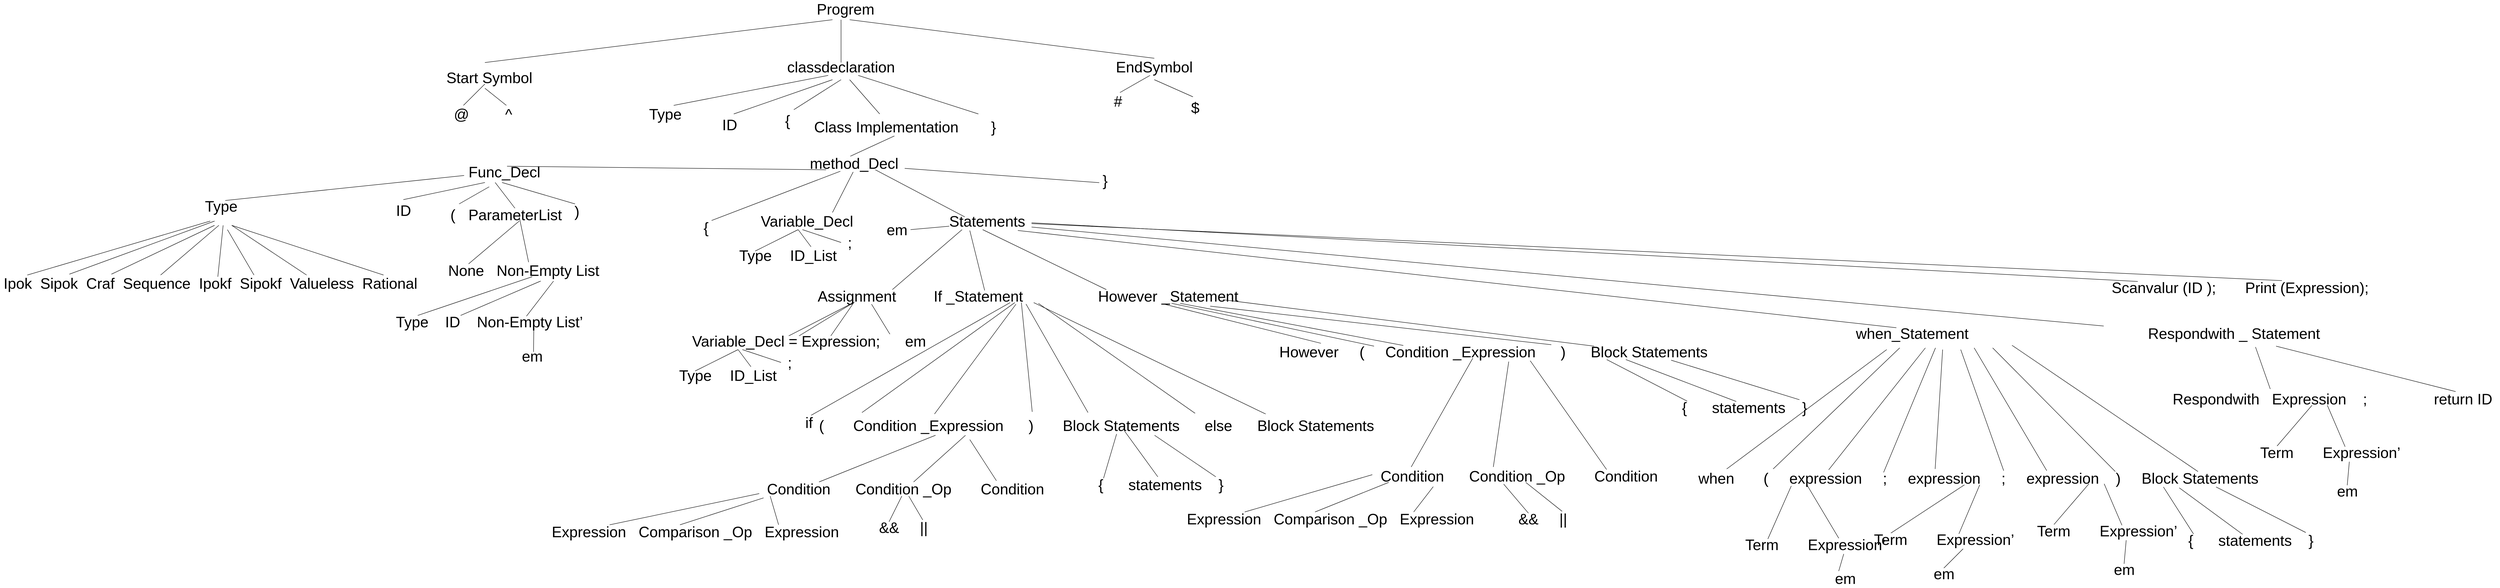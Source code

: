 <mxfile version="13.9.9" type="device"><diagram id="Lw-k55rmFnY7JsrdpZfW" name="Page-1"><mxGraphModel dx="7430" dy="4030" grid="1" gridSize="10" guides="1" tooltips="1" connect="1" arrows="1" fold="1" page="1" pageScale="1" pageWidth="2000" pageHeight="1400" background="none" math="0" shadow="0"><root><mxCell id="0"/><mxCell id="1" parent="0"/><mxCell id="vuNHcOUcp67qh4mEJ4nV-1" value="&lt;font style=&quot;font-size: 35px&quot;&gt;Progrem&lt;/font&gt;" style="text;html=1;align=center;verticalAlign=middle;resizable=0;points=[];autosize=1;" vertex="1" parent="1"><mxGeometry x="925" y="60" width="150" height="30" as="geometry"/></mxCell><mxCell id="vuNHcOUcp67qh4mEJ4nV-3" value="" style="endArrow=none;html=1;" edge="1" parent="1"><mxGeometry width="50" height="50" relative="1" as="geometry"><mxPoint x="160" y="200" as="sourcePoint"/><mxPoint x="970" y="100" as="targetPoint"/></mxGeometry></mxCell><mxCell id="vuNHcOUcp67qh4mEJ4nV-4" value="" style="endArrow=none;html=1;entryX=0.433;entryY=1.333;entryDx=0;entryDy=0;entryPerimeter=0;" edge="1" parent="1" target="vuNHcOUcp67qh4mEJ4nV-1"><mxGeometry width="50" height="50" relative="1" as="geometry"><mxPoint x="990" y="200" as="sourcePoint"/><mxPoint x="990" y="160" as="targetPoint"/></mxGeometry></mxCell><mxCell id="vuNHcOUcp67qh4mEJ4nV-5" value="" style="endArrow=none;html=1;entryX=0.567;entryY=1.333;entryDx=0;entryDy=0;entryPerimeter=0;" edge="1" parent="1" target="vuNHcOUcp67qh4mEJ4nV-1"><mxGeometry width="50" height="50" relative="1" as="geometry"><mxPoint x="1720" y="190" as="sourcePoint"/><mxPoint x="1070" y="100" as="targetPoint"/></mxGeometry></mxCell><mxCell id="vuNHcOUcp67qh4mEJ4nV-6" value="&lt;font style=&quot;font-size: 35px&quot;&gt;Start Symbol&lt;/font&gt;" style="text;html=1;align=center;verticalAlign=middle;resizable=0;points=[];autosize=1;" vertex="1" parent="1"><mxGeometry x="60" y="220" width="220" height="30" as="geometry"/></mxCell><mxCell id="vuNHcOUcp67qh4mEJ4nV-7" value="&lt;font style=&quot;font-size: 35px&quot;&gt;classdeclaration&lt;/font&gt;" style="text;html=1;strokeColor=none;fillColor=none;align=center;verticalAlign=middle;whiteSpace=wrap;rounded=0;" vertex="1" parent="1"><mxGeometry x="970" y="200" width="40" height="20" as="geometry"/></mxCell><mxCell id="vuNHcOUcp67qh4mEJ4nV-8" value="&lt;font style=&quot;font-size: 35px&quot;&gt;EndSymbol&lt;/font&gt;" style="text;html=1;strokeColor=none;fillColor=none;align=center;verticalAlign=middle;whiteSpace=wrap;rounded=0;" vertex="1" parent="1"><mxGeometry x="1700" y="200" width="40" height="20" as="geometry"/></mxCell><mxCell id="vuNHcOUcp67qh4mEJ4nV-13" value="" style="endArrow=none;html=1;" edge="1" parent="1"><mxGeometry width="50" height="50" relative="1" as="geometry"><mxPoint x="600" y="300" as="sourcePoint"/><mxPoint x="960" y="230" as="targetPoint"/></mxGeometry></mxCell><mxCell id="vuNHcOUcp67qh4mEJ4nV-14" value="" style="endArrow=none;html=1;" edge="1" parent="1"><mxGeometry width="50" height="50" relative="1" as="geometry"><mxPoint x="740" y="320" as="sourcePoint"/><mxPoint x="970" y="240" as="targetPoint"/></mxGeometry></mxCell><mxCell id="vuNHcOUcp67qh4mEJ4nV-15" value="" style="endArrow=none;html=1;" edge="1" parent="1"><mxGeometry width="50" height="50" relative="1" as="geometry"><mxPoint x="880" y="310" as="sourcePoint"/><mxPoint x="990" y="240" as="targetPoint"/></mxGeometry></mxCell><mxCell id="vuNHcOUcp67qh4mEJ4nV-16" value="" style="endArrow=none;html=1;" edge="1" parent="1"><mxGeometry width="50" height="50" relative="1" as="geometry"><mxPoint x="1080" y="320" as="sourcePoint"/><mxPoint x="1010" y="240" as="targetPoint"/></mxGeometry></mxCell><mxCell id="vuNHcOUcp67qh4mEJ4nV-17" value="" style="endArrow=none;html=1;" edge="1" parent="1"><mxGeometry width="50" height="50" relative="1" as="geometry"><mxPoint x="1310" y="320" as="sourcePoint"/><mxPoint x="1030" y="230" as="targetPoint"/></mxGeometry></mxCell><mxCell id="vuNHcOUcp67qh4mEJ4nV-18" value="&lt;font style=&quot;font-size: 35px&quot;&gt;Type&lt;/font&gt;" style="text;html=1;align=center;verticalAlign=middle;resizable=0;points=[];autosize=1;" vertex="1" parent="1"><mxGeometry x="535" y="305" width="90" height="30" as="geometry"/></mxCell><mxCell id="vuNHcOUcp67qh4mEJ4nV-19" value="&lt;font style=&quot;font-size: 35px&quot;&gt;ID&lt;/font&gt;" style="text;html=1;align=center;verticalAlign=middle;resizable=0;points=[];autosize=1;" vertex="1" parent="1"><mxGeometry x="705" y="330" width="50" height="30" as="geometry"/></mxCell><mxCell id="vuNHcOUcp67qh4mEJ4nV-20" value="&lt;font style=&quot;font-size: 35px&quot;&gt;{&lt;/font&gt;" style="text;html=1;align=center;verticalAlign=middle;resizable=0;points=[];autosize=1;" vertex="1" parent="1"><mxGeometry x="850" y="320" width="30" height="30" as="geometry"/></mxCell><mxCell id="vuNHcOUcp67qh4mEJ4nV-21" value="&lt;font style=&quot;font-size: 35px&quot;&gt;Class Implementation&lt;/font&gt;" style="text;html=1;align=center;verticalAlign=middle;resizable=0;points=[];autosize=1;" vertex="1" parent="1"><mxGeometry x="920" y="335" width="350" height="30" as="geometry"/></mxCell><mxCell id="vuNHcOUcp67qh4mEJ4nV-22" value="&lt;font style=&quot;font-size: 35px&quot;&gt;}&lt;/font&gt;" style="text;html=1;align=center;verticalAlign=middle;resizable=0;points=[];autosize=1;" vertex="1" parent="1"><mxGeometry x="1330" y="335" width="30" height="30" as="geometry"/></mxCell><mxCell id="vuNHcOUcp67qh4mEJ4nV-25" value="" style="endArrow=none;html=1;entryX=0.555;entryY=1.21;entryDx=0;entryDy=0;entryPerimeter=0;exitX=0.462;exitY=-0.044;exitDx=0;exitDy=0;exitPerimeter=0;" edge="1" parent="1" source="vuNHcOUcp67qh4mEJ4nV-26" target="vuNHcOUcp67qh4mEJ4nV-21"><mxGeometry width="50" height="50" relative="1" as="geometry"><mxPoint x="1710" y="470" as="sourcePoint"/><mxPoint x="1710" y="430" as="targetPoint"/></mxGeometry></mxCell><mxCell id="vuNHcOUcp67qh4mEJ4nV-26" value="&lt;font style=&quot;font-size: 35px&quot;&gt;method_Decl&lt;/font&gt;" style="text;html=1;align=center;verticalAlign=middle;resizable=0;points=[];autosize=1;" vertex="1" parent="1"><mxGeometry x="910" y="420" width="220" height="30" as="geometry"/></mxCell><mxCell id="vuNHcOUcp67qh4mEJ4nV-27" value="" style="endArrow=none;html=1;entryX=0.205;entryY=1.011;entryDx=0;entryDy=0;entryPerimeter=0;exitX=0.537;exitY=0.067;exitDx=0;exitDy=0;exitPerimeter=0;" edge="1" parent="1" source="vuNHcOUcp67qh4mEJ4nV-36" target="vuNHcOUcp67qh4mEJ4nV-26"><mxGeometry width="50" height="50" relative="1" as="geometry"><mxPoint x="400" y="540" as="sourcePoint"/><mxPoint x="1010" y="460" as="targetPoint"/></mxGeometry></mxCell><mxCell id="vuNHcOUcp67qh4mEJ4nV-28" value="" style="endArrow=none;html=1;entryX=0.356;entryY=1.122;entryDx=0;entryDy=0;entryPerimeter=0;exitX=0.944;exitY=-0.044;exitDx=0;exitDy=0;exitPerimeter=0;" edge="1" parent="1" source="vuNHcOUcp67qh4mEJ4nV-35" target="vuNHcOUcp67qh4mEJ4nV-26"><mxGeometry width="50" height="50" relative="1" as="geometry"><mxPoint x="670" y="570" as="sourcePoint"/><mxPoint x="1000" y="470" as="targetPoint"/></mxGeometry></mxCell><mxCell id="vuNHcOUcp67qh4mEJ4nV-29" value="" style="endArrow=none;html=1;entryX=0.492;entryY=1.178;entryDx=0;entryDy=0;entryPerimeter=0;exitX=0.75;exitY=-0.333;exitDx=0;exitDy=0;exitPerimeter=0;" edge="1" parent="1" source="vuNHcOUcp67qh4mEJ4nV-33" target="vuNHcOUcp67qh4mEJ4nV-26"><mxGeometry width="50" height="50" relative="1" as="geometry"><mxPoint x="990" y="540" as="sourcePoint"/><mxPoint x="1040" y="470" as="targetPoint"/></mxGeometry></mxCell><mxCell id="vuNHcOUcp67qh4mEJ4nV-30" value="" style="endArrow=none;html=1;entryX=0.727;entryY=1.011;entryDx=0;entryDy=0;entryPerimeter=0;exitX=0.185;exitY=0.011;exitDx=0;exitDy=0;exitPerimeter=0;" edge="1" parent="1" source="vuNHcOUcp67qh4mEJ4nV-32" target="vuNHcOUcp67qh4mEJ4nV-26"><mxGeometry width="50" height="50" relative="1" as="geometry"><mxPoint x="1270" y="550" as="sourcePoint"/><mxPoint x="1060" y="470" as="targetPoint"/></mxGeometry></mxCell><mxCell id="vuNHcOUcp67qh4mEJ4nV-31" value="" style="endArrow=none;html=1;entryX=1.038;entryY=0.9;entryDx=0;entryDy=0;entryPerimeter=0;exitX=0.056;exitY=0.678;exitDx=0;exitDy=0;exitPerimeter=0;" edge="1" parent="1" source="vuNHcOUcp67qh4mEJ4nV-34" target="vuNHcOUcp67qh4mEJ4nV-26"><mxGeometry width="50" height="50" relative="1" as="geometry"><mxPoint x="1570" y="480" as="sourcePoint"/><mxPoint x="1080" y="470" as="targetPoint"/></mxGeometry></mxCell><mxCell id="vuNHcOUcp67qh4mEJ4nV-32" value="&lt;span style=&quot;line-height: 107% ; font-family: &amp;#34;calibri&amp;#34; , sans-serif&quot;&gt;&lt;font style=&quot;font-size: 35px&quot;&gt;Statements&amp;nbsp;&lt;/font&gt;&lt;/span&gt;" style="text;html=1;align=center;verticalAlign=middle;resizable=0;points=[];autosize=1;" vertex="1" parent="1"><mxGeometry x="1245" y="560" width="180" height="30" as="geometry"/></mxCell><mxCell id="vuNHcOUcp67qh4mEJ4nV-33" value="&lt;span style=&quot;line-height: 107% ; font-family: &amp;#34;calibri&amp;#34; , sans-serif&quot;&gt;&lt;font style=&quot;font-size: 35px&quot;&gt;Variable_Decl&amp;nbsp;&lt;/font&gt;&lt;/span&gt;" style="text;html=1;align=center;verticalAlign=middle;resizable=0;points=[];autosize=1;" vertex="1" parent="1"><mxGeometry x="805" y="560" width="220" height="30" as="geometry"/></mxCell><mxCell id="vuNHcOUcp67qh4mEJ4nV-34" value="&lt;font style=&quot;font-size: 35px&quot;&gt;}&lt;/font&gt;" style="text;html=1;align=center;verticalAlign=middle;resizable=0;points=[];autosize=1;" vertex="1" parent="1"><mxGeometry x="1590" y="460" width="30" height="30" as="geometry"/></mxCell><mxCell id="vuNHcOUcp67qh4mEJ4nV-35" value="&lt;font style=&quot;font-size: 35px&quot;&gt;{&lt;/font&gt;" style="text;html=1;align=center;verticalAlign=middle;resizable=0;points=[];autosize=1;" vertex="1" parent="1"><mxGeometry x="660" y="570" width="30" height="30" as="geometry"/></mxCell><mxCell id="vuNHcOUcp67qh4mEJ4nV-36" value="&lt;font style=&quot;font-size: 35px&quot;&gt;Func_Decl&lt;/font&gt;" style="text;html=1;align=center;verticalAlign=middle;resizable=0;points=[];autosize=1;" vertex="1" parent="1"><mxGeometry x="115" y="440" width="180" height="30" as="geometry"/></mxCell><mxCell id="vuNHcOUcp67qh4mEJ4nV-37" value="" style="endArrow=none;html=1;exitX=0.611;exitY=0.067;exitDx=0;exitDy=0;exitPerimeter=0;entryX=-0.019;entryY=0.789;entryDx=0;entryDy=0;entryPerimeter=0;" edge="1" parent="1" source="vuNHcOUcp67qh4mEJ4nV-42" target="vuNHcOUcp67qh4mEJ4nV-36"><mxGeometry width="50" height="50" relative="1" as="geometry"><mxPoint x="-180" y="510" as="sourcePoint"/><mxPoint x="150" y="470" as="targetPoint"/></mxGeometry></mxCell><mxCell id="vuNHcOUcp67qh4mEJ4nV-38" value="" style="endArrow=none;html=1;" edge="1" parent="1"><mxGeometry width="50" height="50" relative="1" as="geometry"><mxPoint x="-30" y="520" as="sourcePoint"/><mxPoint x="160" y="480" as="targetPoint"/></mxGeometry></mxCell><mxCell id="vuNHcOUcp67qh4mEJ4nV-39" value="" style="endArrow=none;html=1;" edge="1" parent="1"><mxGeometry width="50" height="50" relative="1" as="geometry"><mxPoint x="100" y="530" as="sourcePoint"/><mxPoint x="170" y="490" as="targetPoint"/></mxGeometry></mxCell><mxCell id="vuNHcOUcp67qh4mEJ4nV-40" value="" style="endArrow=none;html=1;entryX=0.383;entryY=1.333;entryDx=0;entryDy=0;entryPerimeter=0;" edge="1" parent="1" target="vuNHcOUcp67qh4mEJ4nV-36"><mxGeometry width="50" height="50" relative="1" as="geometry"><mxPoint x="230" y="540" as="sourcePoint"/><mxPoint x="180" y="500" as="targetPoint"/></mxGeometry></mxCell><mxCell id="vuNHcOUcp67qh4mEJ4nV-41" value="" style="endArrow=none;html=1;" edge="1" parent="1"><mxGeometry width="50" height="50" relative="1" as="geometry"><mxPoint x="370" y="530" as="sourcePoint"/><mxPoint x="200" y="480" as="targetPoint"/></mxGeometry></mxCell><mxCell id="vuNHcOUcp67qh4mEJ4nV-42" value="&lt;font style=&quot;font-size: 35px&quot;&gt;Type&lt;/font&gt;" style="text;html=1;align=center;verticalAlign=middle;resizable=0;points=[];autosize=1;" vertex="1" parent="1"><mxGeometry x="-500" y="520" width="90" height="30" as="geometry"/></mxCell><mxCell id="vuNHcOUcp67qh4mEJ4nV-43" value="&lt;font style=&quot;font-size: 35px&quot;&gt;ID&lt;br&gt;&lt;/font&gt;" style="text;html=1;align=center;verticalAlign=middle;resizable=0;points=[];autosize=1;" vertex="1" parent="1"><mxGeometry x="-55" y="530" width="50" height="30" as="geometry"/></mxCell><mxCell id="vuNHcOUcp67qh4mEJ4nV-44" value="&lt;span style=&quot;font-size: 35px&quot;&gt;(&lt;/span&gt;" style="text;html=1;align=center;verticalAlign=middle;resizable=0;points=[];autosize=1;" vertex="1" parent="1"><mxGeometry x="70" y="540" width="30" height="30" as="geometry"/></mxCell><mxCell id="vuNHcOUcp67qh4mEJ4nV-45" value="&lt;span style=&quot;font-size: 35px&quot;&gt;(&lt;/span&gt;" style="text;html=1;align=center;verticalAlign=middle;resizable=0;points=[];autosize=1;rotation=-180;" vertex="1" parent="1"><mxGeometry x="360" y="540" width="30" height="30" as="geometry"/></mxCell><mxCell id="vuNHcOUcp67qh4mEJ4nV-46" value="&lt;span style=&quot;font-size: 35px&quot;&gt;ParameterList&lt;/span&gt;" style="text;html=1;align=center;verticalAlign=middle;resizable=0;points=[];autosize=1;" vertex="1" parent="1"><mxGeometry x="115" y="540" width="230" height="30" as="geometry"/></mxCell><mxCell id="vuNHcOUcp67qh4mEJ4nV-48" value="" style="endArrow=none;html=1;" edge="1" parent="1"><mxGeometry width="50" height="50" relative="1" as="geometry"><mxPoint x="790" y="640" as="sourcePoint"/><mxPoint x="890" y="590" as="targetPoint"/></mxGeometry></mxCell><mxCell id="vuNHcOUcp67qh4mEJ4nV-49" value="" style="endArrow=none;html=1;" edge="1" parent="1"><mxGeometry width="50" height="50" relative="1" as="geometry"><mxPoint x="920" y="630" as="sourcePoint"/><mxPoint x="890" y="590" as="targetPoint"/></mxGeometry></mxCell><mxCell id="vuNHcOUcp67qh4mEJ4nV-50" value="&lt;span style=&quot;line-height: 107% ; font-family: &amp;#34;calibri&amp;#34; , sans-serif&quot;&gt;&lt;font style=&quot;font-size: 35px&quot;&gt;ID_List&amp;nbsp;&lt;/font&gt;&lt;/span&gt;" style="text;html=1;align=center;verticalAlign=middle;resizable=0;points=[];autosize=1;" vertex="1" parent="1"><mxGeometry x="870" y="640" width="120" height="30" as="geometry"/></mxCell><mxCell id="vuNHcOUcp67qh4mEJ4nV-51" value="&lt;span style=&quot;line-height: 107% ; font-family: &amp;#34;calibri&amp;#34; , sans-serif&quot;&gt;&lt;font style=&quot;font-size: 35px&quot;&gt;Type&lt;/font&gt;&lt;/span&gt;" style="text;html=1;align=center;verticalAlign=middle;resizable=0;points=[];autosize=1;" vertex="1" parent="1"><mxGeometry x="750" y="640" width="80" height="30" as="geometry"/></mxCell><mxCell id="vuNHcOUcp67qh4mEJ4nV-52" value="" style="endArrow=none;html=1;" edge="1" parent="1"><mxGeometry width="50" height="50" relative="1" as="geometry"><mxPoint x="990" y="620" as="sourcePoint"/><mxPoint x="900" y="590" as="targetPoint"/></mxGeometry></mxCell><mxCell id="vuNHcOUcp67qh4mEJ4nV-53" value="&lt;span style=&quot;line-height: 107% ; font-family: &amp;#34;calibri&amp;#34; , sans-serif&quot;&gt;&lt;font style=&quot;font-size: 35px&quot;&gt;;&lt;/font&gt;&lt;/span&gt;" style="text;html=1;align=center;verticalAlign=middle;resizable=0;points=[];autosize=1;" vertex="1" parent="1"><mxGeometry x="1000" y="610" width="20" height="30" as="geometry"/></mxCell><mxCell id="vuNHcOUcp67qh4mEJ4nV-55" value="" style="endArrow=none;html=1;" edge="1" parent="1"><mxGeometry width="50" height="50" relative="1" as="geometry"><mxPoint x="110" y="300" as="sourcePoint"/><mxPoint x="160" y="250" as="targetPoint"/></mxGeometry></mxCell><mxCell id="vuNHcOUcp67qh4mEJ4nV-56" value="" style="endArrow=none;html=1;" edge="1" parent="1"><mxGeometry width="50" height="50" relative="1" as="geometry"><mxPoint x="210" y="300" as="sourcePoint"/><mxPoint x="160" y="260" as="targetPoint"/></mxGeometry></mxCell><mxCell id="vuNHcOUcp67qh4mEJ4nV-57" value="&lt;font style=&quot;font-size: 35px&quot;&gt;@&lt;/font&gt;" style="text;html=1;align=center;verticalAlign=middle;resizable=0;points=[];autosize=1;" vertex="1" parent="1"><mxGeometry x="80" y="305" width="50" height="30" as="geometry"/></mxCell><mxCell id="vuNHcOUcp67qh4mEJ4nV-58" value="&lt;span style=&quot;font-size: 35px&quot;&gt;^&lt;/span&gt;" style="text;html=1;align=center;verticalAlign=middle;resizable=0;points=[];autosize=1;" vertex="1" parent="1"><mxGeometry x="200" y="305" width="30" height="30" as="geometry"/></mxCell><mxCell id="vuNHcOUcp67qh4mEJ4nV-59" value="" style="endArrow=none;html=1;" edge="1" parent="1"><mxGeometry width="50" height="50" relative="1" as="geometry"><mxPoint x="1640" y="270" as="sourcePoint"/><mxPoint x="1710" y="230" as="targetPoint"/></mxGeometry></mxCell><mxCell id="vuNHcOUcp67qh4mEJ4nV-60" value="" style="endArrow=none;html=1;" edge="1" parent="1"><mxGeometry width="50" height="50" relative="1" as="geometry"><mxPoint x="1810" y="280" as="sourcePoint"/><mxPoint x="1720" y="240" as="targetPoint"/></mxGeometry></mxCell><mxCell id="vuNHcOUcp67qh4mEJ4nV-61" value="&lt;font style=&quot;font-size: 35px&quot;&gt;#&lt;/font&gt;" style="text;html=1;align=center;verticalAlign=middle;resizable=0;points=[];autosize=1;" vertex="1" parent="1"><mxGeometry x="1620" y="275" width="30" height="30" as="geometry"/></mxCell><mxCell id="vuNHcOUcp67qh4mEJ4nV-62" value="&lt;font style=&quot;font-size: 35px&quot;&gt;$&lt;/font&gt;" style="text;html=1;align=center;verticalAlign=middle;resizable=0;points=[];autosize=1;" vertex="1" parent="1"><mxGeometry x="1800" y="290" width="30" height="30" as="geometry"/></mxCell><mxCell id="vuNHcOUcp67qh4mEJ4nV-74" value="" style="endArrow=none;html=1;exitX=0.912;exitY=-0.133;exitDx=0;exitDy=0;exitPerimeter=0;" edge="1" source="vuNHcOUcp67qh4mEJ4nV-82" parent="1"><mxGeometry width="50" height="50" relative="1" as="geometry"><mxPoint x="-245.58" y="706.01" as="sourcePoint"/><mxPoint x="-430" y="580" as="targetPoint"/></mxGeometry></mxCell><mxCell id="vuNHcOUcp67qh4mEJ4nV-75" value="" style="endArrow=none;html=1;exitX=0.729;exitY=-0.133;exitDx=0;exitDy=0;exitPerimeter=0;" edge="1" source="vuNHcOUcp67qh4mEJ4nV-82" parent="1"><mxGeometry width="50" height="50" relative="1" as="geometry"><mxPoint x="-368.08" y="706.01" as="sourcePoint"/><mxPoint x="-430" y="580" as="targetPoint"/></mxGeometry></mxCell><mxCell id="vuNHcOUcp67qh4mEJ4nV-76" value="" style="endArrow=none;html=1;exitX=0.604;exitY=-0.133;exitDx=0;exitDy=0;exitPerimeter=0;" edge="1" source="vuNHcOUcp67qh4mEJ4nV-82" parent="1"><mxGeometry width="50" height="50" relative="1" as="geometry"><mxPoint x="-452.36" y="710" as="sourcePoint"/><mxPoint x="-440" y="590" as="targetPoint"/></mxGeometry></mxCell><mxCell id="vuNHcOUcp67qh4mEJ4nV-77" value="" style="endArrow=none;html=1;exitX=0.518;exitY=0;exitDx=0;exitDy=0;exitPerimeter=0;" edge="1" source="vuNHcOUcp67qh4mEJ4nV-82" parent="1"><mxGeometry width="50" height="50" relative="1" as="geometry"><mxPoint x="-585.64" y="706.01" as="sourcePoint"/><mxPoint x="-450" y="580" as="targetPoint"/></mxGeometry></mxCell><mxCell id="vuNHcOUcp67qh4mEJ4nV-78" value="" style="endArrow=none;html=1;exitX=0.382;exitY=-0.133;exitDx=0;exitDy=0;exitPerimeter=0;" edge="1" source="vuNHcOUcp67qh4mEJ4nV-82" parent="1"><mxGeometry width="50" height="50" relative="1" as="geometry"><mxPoint x="-700.3" y="704" as="sourcePoint"/><mxPoint x="-460" y="580" as="targetPoint"/></mxGeometry></mxCell><mxCell id="vuNHcOUcp67qh4mEJ4nV-79" value="" style="endArrow=none;html=1;exitX=0.265;exitY=-0.2;exitDx=0;exitDy=0;exitPerimeter=0;" edge="1" source="vuNHcOUcp67qh4mEJ4nV-82" parent="1"><mxGeometry width="50" height="50" relative="1" as="geometry"><mxPoint x="-798.3" y="704" as="sourcePoint"/><mxPoint x="-470" y="580" as="targetPoint"/></mxGeometry></mxCell><mxCell id="vuNHcOUcp67qh4mEJ4nV-80" value="" style="endArrow=none;html=1;exitX=0.165;exitY=-0.2;exitDx=0;exitDy=0;exitPerimeter=0;" edge="1" source="vuNHcOUcp67qh4mEJ4nV-82" parent="1"><mxGeometry width="50" height="50" relative="1" as="geometry"><mxPoint x="-896.3" y="706.01" as="sourcePoint"/><mxPoint x="-470" y="570" as="targetPoint"/></mxGeometry></mxCell><mxCell id="vuNHcOUcp67qh4mEJ4nV-81" value="" style="endArrow=none;html=1;exitX=0.065;exitY=-0.133;exitDx=0;exitDy=0;exitPerimeter=0;" edge="1" source="vuNHcOUcp67qh4mEJ4nV-82" parent="1"><mxGeometry width="50" height="50" relative="1" as="geometry"><mxPoint x="-530" y="620" as="sourcePoint"/><mxPoint x="-480" y="570" as="targetPoint"/></mxGeometry></mxCell><mxCell id="vuNHcOUcp67qh4mEJ4nV-82" value="&lt;font style=&quot;font-size: 35px&quot;&gt;Ipok&amp;nbsp; Sipok&amp;nbsp; Craf&amp;nbsp; Sequence&amp;nbsp; Ipokf&amp;nbsp; Sipokf&amp;nbsp; Valueless&amp;nbsp; Rational&lt;/font&gt;" style="text;html=1;align=center;verticalAlign=middle;resizable=0;points=[];autosize=1;" vertex="1" parent="1"><mxGeometry x="-970" y="700" width="980" height="30" as="geometry"/></mxCell><mxCell id="vuNHcOUcp67qh4mEJ4nV-84" value="&lt;font style=&quot;font-size: 35px&quot;&gt;None&amp;nbsp; &amp;nbsp;Non-Empty List&lt;br&gt;&lt;/font&gt;" style="text;html=1;align=center;verticalAlign=middle;resizable=0;points=[];autosize=1;" vertex="1" parent="1"><mxGeometry x="65" y="670" width="370" height="30" as="geometry"/></mxCell><mxCell id="vuNHcOUcp67qh4mEJ4nV-85" value="" style="endArrow=none;html=1;exitX=0.154;exitY=0;exitDx=0;exitDy=0;exitPerimeter=0;" edge="1" parent="1" source="vuNHcOUcp67qh4mEJ4nV-84"><mxGeometry width="50" height="50" relative="1" as="geometry"><mxPoint x="190" y="620" as="sourcePoint"/><mxPoint x="240" y="570" as="targetPoint"/></mxGeometry></mxCell><mxCell id="vuNHcOUcp67qh4mEJ4nV-86" value="" style="endArrow=none;html=1;exitX=0.532;exitY=-0.133;exitDx=0;exitDy=0;exitPerimeter=0;" edge="1" parent="1" source="vuNHcOUcp67qh4mEJ4nV-84"><mxGeometry width="50" height="50" relative="1" as="geometry"><mxPoint x="131.98" y="680" as="sourcePoint"/><mxPoint x="240" y="560" as="targetPoint"/></mxGeometry></mxCell><mxCell id="vuNHcOUcp67qh4mEJ4nV-87" value="&lt;font style=&quot;font-size: 35px&quot;&gt;Type&amp;nbsp; &amp;nbsp; ID&amp;nbsp; &amp;nbsp; Non-Empty List’&lt;br&gt;&lt;/font&gt;" style="text;html=1;align=center;verticalAlign=middle;resizable=0;points=[];autosize=1;" vertex="1" parent="1"><mxGeometry x="-55" y="790" width="450" height="30" as="geometry"/></mxCell><mxCell id="vuNHcOUcp67qh4mEJ4nV-88" value="&lt;font style=&quot;font-size: 35px&quot;&gt;em&lt;br&gt;&lt;/font&gt;" style="text;html=1;align=center;verticalAlign=middle;resizable=0;points=[];autosize=1;" vertex="1" parent="1"><mxGeometry x="240" y="870" width="60" height="30" as="geometry"/></mxCell><mxCell id="vuNHcOUcp67qh4mEJ4nV-89" value="" style="endArrow=none;html=1;exitX=0.639;exitY=-0.156;exitDx=0;exitDy=0;exitPerimeter=0;entryX=0.731;entryY=1.133;entryDx=0;entryDy=0;entryPerimeter=0;" edge="1" parent="1" target="vuNHcOUcp67qh4mEJ4nV-87"><mxGeometry width="50" height="50" relative="1" as="geometry"><mxPoint x="273.34" y="875.32" as="sourcePoint"/><mxPoint x="320" y="830" as="targetPoint"/></mxGeometry></mxCell><mxCell id="vuNHcOUcp67qh4mEJ4nV-90" value="" style="endArrow=none;html=1;exitX=0.13;exitY=0.011;exitDx=0;exitDy=0;exitPerimeter=0;" edge="1" parent="1" source="vuNHcOUcp67qh4mEJ4nV-87"><mxGeometry width="50" height="50" relative="1" as="geometry"><mxPoint x="250" y="740" as="sourcePoint"/><mxPoint x="270" y="700" as="targetPoint"/></mxGeometry></mxCell><mxCell id="vuNHcOUcp67qh4mEJ4nV-91" value="" style="endArrow=none;html=1;exitX=0.352;exitY=0.011;exitDx=0;exitDy=0;exitPerimeter=0;" edge="1" parent="1" source="vuNHcOUcp67qh4mEJ4nV-87"><mxGeometry width="50" height="50" relative="1" as="geometry"><mxPoint x="73.5" y="800.33" as="sourcePoint"/><mxPoint x="290" y="710" as="targetPoint"/></mxGeometry></mxCell><mxCell id="vuNHcOUcp67qh4mEJ4nV-92" value="" style="endArrow=none;html=1;exitX=0.693;exitY=0.067;exitDx=0;exitDy=0;exitPerimeter=0;" edge="1" parent="1" source="vuNHcOUcp67qh4mEJ4nV-87"><mxGeometry width="50" height="50" relative="1" as="geometry"><mxPoint x="173.4" y="800.33" as="sourcePoint"/><mxPoint x="320" y="710" as="targetPoint"/></mxGeometry></mxCell><mxCell id="vuNHcOUcp67qh4mEJ4nV-97" value="&lt;span style=&quot;line-height: 107% ; font-family: &amp;#34;calibri&amp;#34; , sans-serif&quot;&gt;&lt;font style=&quot;font-size: 35px&quot;&gt;em&lt;/font&gt;&lt;/span&gt;" style="text;html=1;align=center;verticalAlign=middle;resizable=0;points=[];autosize=1;" vertex="1" parent="1"><mxGeometry x="1090" y="580" width="60" height="30" as="geometry"/></mxCell><mxCell id="vuNHcOUcp67qh4mEJ4nV-99" value="&lt;div&gt;&lt;font face=&quot;calibri, sans-serif&quot;&gt;&lt;span style=&quot;font-size: 35px&quot;&gt;Assignment&amp;nbsp; &amp;nbsp; &amp;nbsp; &amp;nbsp; &amp;nbsp;If _Statement&amp;nbsp; &amp;nbsp; &amp;nbsp; &amp;nbsp; &amp;nbsp; &amp;nbsp; &amp;nbsp; &amp;nbsp; &amp;nbsp; However _Statement&amp;nbsp;&lt;/span&gt;&lt;/font&gt;&lt;/div&gt;" style="text;html=1;align=center;verticalAlign=middle;resizable=0;points=[];autosize=1;" vertex="1" parent="1"><mxGeometry x="980" y="730" width="900" height="30" as="geometry"/></mxCell><mxCell id="vuNHcOUcp67qh4mEJ4nV-101" value="&lt;div&gt;&lt;font face=&quot;calibri, sans-serif&quot;&gt;&lt;span style=&quot;font-size: 35px&quot;&gt;when_Statement&amp;nbsp; &amp;nbsp; &amp;nbsp; &amp;nbsp; &amp;nbsp; &amp;nbsp; &amp;nbsp; &amp;nbsp; &amp;nbsp; &amp;nbsp; &amp;nbsp; &amp;nbsp; &amp;nbsp; &amp;nbsp; &amp;nbsp; &amp;nbsp; &amp;nbsp; &amp;nbsp; &amp;nbsp; &amp;nbsp; &amp;nbsp; &amp;nbsp;Respondwith _ Statement&amp;nbsp;&amp;nbsp;&lt;/span&gt;&lt;/font&gt;&lt;/div&gt;&lt;div&gt;&lt;br&gt;&lt;/div&gt;" style="text;html=1;align=center;verticalAlign=middle;resizable=0;points=[];autosize=1;" vertex="1" parent="1"><mxGeometry x="3415" y="820" width="980" height="40" as="geometry"/></mxCell><mxCell id="vuNHcOUcp67qh4mEJ4nV-102" value="&lt;div&gt;&lt;font face=&quot;calibri, sans-serif&quot;&gt;&lt;span style=&quot;font-size: 35px&quot;&gt;Scanvalur (ID );&amp;nbsp; &amp;nbsp; &amp;nbsp; &amp;nbsp;Print (Expression);&lt;/span&gt;&lt;/font&gt;&lt;br&gt;&lt;/div&gt;" style="text;html=1;align=center;verticalAlign=middle;resizable=0;points=[];autosize=1;" vertex="1" parent="1"><mxGeometry x="3980" y="710" width="540" height="30" as="geometry"/></mxCell><mxCell id="vuNHcOUcp67qh4mEJ4nV-103" value="" style="endArrow=none;html=1;exitX=1.033;exitY=0.333;exitDx=0;exitDy=0;exitPerimeter=0;entryX=-0.017;entryY=0.733;entryDx=0;entryDy=0;entryPerimeter=0;" edge="1" parent="1" source="vuNHcOUcp67qh4mEJ4nV-97" target="vuNHcOUcp67qh4mEJ4nV-32"><mxGeometry width="50" height="50" relative="1" as="geometry"><mxPoint x="1210" y="610" as="sourcePoint"/><mxPoint x="1260" y="560" as="targetPoint"/></mxGeometry></mxCell><mxCell id="vuNHcOUcp67qh4mEJ4nV-104" value="" style="endArrow=none;html=1;entryX=0.15;entryY=1;entryDx=0;entryDy=0;entryPerimeter=0;exitX=0.144;exitY=0;exitDx=0;exitDy=0;exitPerimeter=0;" edge="1" parent="1" source="vuNHcOUcp67qh4mEJ4nV-99" target="vuNHcOUcp67qh4mEJ4nV-32"><mxGeometry width="50" height="50" relative="1" as="geometry"><mxPoint x="1220" y="670" as="sourcePoint"/><mxPoint x="1270" y="620" as="targetPoint"/></mxGeometry></mxCell><mxCell id="vuNHcOUcp67qh4mEJ4nV-105" value="" style="endArrow=none;html=1;entryX=0.25;entryY=1.067;entryDx=0;entryDy=0;entryPerimeter=0;exitX=0.383;exitY=0.067;exitDx=0;exitDy=0;exitPerimeter=0;" edge="1" parent="1" source="vuNHcOUcp67qh4mEJ4nV-99" target="vuNHcOUcp67qh4mEJ4nV-32"><mxGeometry width="50" height="50" relative="1" as="geometry"><mxPoint x="1068.08" y="740" as="sourcePoint"/><mxPoint x="1282" y="600" as="targetPoint"/></mxGeometry></mxCell><mxCell id="vuNHcOUcp67qh4mEJ4nV-106" value="" style="endArrow=none;html=1;entryX=0.417;entryY=1;entryDx=0;entryDy=0;entryPerimeter=0;exitX=0.698;exitY=0;exitDx=0;exitDy=0;exitPerimeter=0;" edge="1" parent="1" source="vuNHcOUcp67qh4mEJ4nV-99" target="vuNHcOUcp67qh4mEJ4nV-32"><mxGeometry width="50" height="50" relative="1" as="geometry"><mxPoint x="1264.06" y="742.01" as="sourcePoint"/><mxPoint x="1300" y="602.01" as="targetPoint"/></mxGeometry></mxCell><mxCell id="vuNHcOUcp67qh4mEJ4nV-107" value="" style="endArrow=none;html=1;entryX=0.872;entryY=1.067;entryDx=0;entryDy=0;entryPerimeter=0;exitX=0.035;exitY=-0.025;exitDx=0;exitDy=0;exitPerimeter=0;" edge="1" parent="1" source="vuNHcOUcp67qh4mEJ4nV-101" target="vuNHcOUcp67qh4mEJ4nV-32"><mxGeometry width="50" height="50" relative="1" as="geometry"><mxPoint x="1522.36" y="740" as="sourcePoint"/><mxPoint x="1330.06" y="600" as="targetPoint"/></mxGeometry></mxCell><mxCell id="vuNHcOUcp67qh4mEJ4nV-108" value="" style="endArrow=none;html=1;entryX=1.05;entryY=0.8;entryDx=0;entryDy=0;entryPerimeter=0;exitX=0.528;exitY=-0.125;exitDx=0;exitDy=0;exitPerimeter=0;" edge="1" parent="1" source="vuNHcOUcp67qh4mEJ4nV-101" target="vuNHcOUcp67qh4mEJ4nV-32"><mxGeometry width="50" height="50" relative="1" as="geometry"><mxPoint x="1814.15" y="734" as="sourcePoint"/><mxPoint x="1411.96" y="602.01" as="targetPoint"/></mxGeometry></mxCell><mxCell id="vuNHcOUcp67qh4mEJ4nV-109" value="" style="endArrow=none;html=1;entryX=1.05;entryY=0.467;entryDx=0;entryDy=0;entryPerimeter=0;exitX=0.059;exitY=0.033;exitDx=0;exitDy=0;exitPerimeter=0;" edge="1" parent="1" source="vuNHcOUcp67qh4mEJ4nV-102" target="vuNHcOUcp67qh4mEJ4nV-32"><mxGeometry width="50" height="50" relative="1" as="geometry"><mxPoint x="2154.32" y="730" as="sourcePoint"/><mxPoint x="1444" y="594" as="targetPoint"/></mxGeometry></mxCell><mxCell id="vuNHcOUcp67qh4mEJ4nV-110" value="" style="endArrow=none;html=1;entryX=1.05;entryY=0.533;entryDx=0;entryDy=0;entryPerimeter=0;exitX=0.681;exitY=-0.033;exitDx=0;exitDy=0;exitPerimeter=0;" edge="1" parent="1" source="vuNHcOUcp67qh4mEJ4nV-102" target="vuNHcOUcp67qh4mEJ4nV-32"><mxGeometry width="50" height="50" relative="1" as="geometry"><mxPoint x="2541.86" y="735.99" as="sourcePoint"/><mxPoint x="1454" y="604" as="targetPoint"/></mxGeometry></mxCell><mxCell id="vuNHcOUcp67qh4mEJ4nV-111" value="&lt;span style=&quot;line-height: 107% ; font-family: &amp;#34;calibri&amp;#34; , sans-serif&quot;&gt;&lt;font style=&quot;font-size: 35px&quot;&gt;&amp;nbsp;Variable_Decl = Expression;&amp;nbsp; &amp;nbsp; &amp;nbsp; em&lt;/font&gt;&lt;/span&gt;" style="text;html=1;align=center;verticalAlign=middle;resizable=0;points=[];autosize=1;" vertex="1" parent="1"><mxGeometry x="655" y="840" width="510" height="30" as="geometry"/></mxCell><mxCell id="vuNHcOUcp67qh4mEJ4nV-112" value="" style="endArrow=none;html=1;entryX=0.044;entryY=1;entryDx=0;entryDy=0;entryPerimeter=0;exitX=0.418;exitY=-0.067;exitDx=0;exitDy=0;exitPerimeter=0;" edge="1" parent="1" source="vuNHcOUcp67qh4mEJ4nV-111" target="vuNHcOUcp67qh4mEJ4nV-99"><mxGeometry width="50" height="50" relative="1" as="geometry"><mxPoint x="920" y="830" as="sourcePoint"/><mxPoint x="970" y="780" as="targetPoint"/></mxGeometry></mxCell><mxCell id="vuNHcOUcp67qh4mEJ4nV-113" value="" style="endArrow=none;html=1;entryX=0.09;entryY=1.133;entryDx=0;entryDy=0;entryPerimeter=0;exitX=0.88;exitY=-0.2;exitDx=0;exitDy=0;exitPerimeter=0;" edge="1" parent="1" source="vuNHcOUcp67qh4mEJ4nV-111" target="vuNHcOUcp67qh4mEJ4nV-99"><mxGeometry width="50" height="50" relative="1" as="geometry"><mxPoint x="878.18" y="847.99" as="sourcePoint"/><mxPoint x="986.08" y="770" as="targetPoint"/></mxGeometry></mxCell><mxCell id="vuNHcOUcp67qh4mEJ4nV-115" value="" style="endArrow=none;html=1;" edge="1" parent="1"><mxGeometry width="50" height="50" relative="1" as="geometry"><mxPoint x="650" y="920" as="sourcePoint"/><mxPoint x="750" y="870" as="targetPoint"/></mxGeometry></mxCell><mxCell id="vuNHcOUcp67qh4mEJ4nV-116" value="" style="endArrow=none;html=1;" edge="1" parent="1"><mxGeometry width="50" height="50" relative="1" as="geometry"><mxPoint x="780" y="910" as="sourcePoint"/><mxPoint x="750" y="870" as="targetPoint"/></mxGeometry></mxCell><mxCell id="vuNHcOUcp67qh4mEJ4nV-117" value="&lt;span style=&quot;line-height: 107% ; font-family: &amp;#34;calibri&amp;#34; , sans-serif&quot;&gt;&lt;font style=&quot;font-size: 35px&quot;&gt;ID_List&amp;nbsp;&lt;/font&gt;&lt;/span&gt;" style="text;html=1;align=center;verticalAlign=middle;resizable=0;points=[];autosize=1;" vertex="1" parent="1"><mxGeometry x="730" y="920" width="120" height="30" as="geometry"/></mxCell><mxCell id="vuNHcOUcp67qh4mEJ4nV-118" value="&lt;span style=&quot;line-height: 107% ; font-family: &amp;#34;calibri&amp;#34; , sans-serif&quot;&gt;&lt;font style=&quot;font-size: 35px&quot;&gt;Type&lt;/font&gt;&lt;/span&gt;" style="text;html=1;align=center;verticalAlign=middle;resizable=0;points=[];autosize=1;" vertex="1" parent="1"><mxGeometry x="610" y="920" width="80" height="30" as="geometry"/></mxCell><mxCell id="vuNHcOUcp67qh4mEJ4nV-119" value="" style="endArrow=none;html=1;" edge="1" parent="1"><mxGeometry width="50" height="50" relative="1" as="geometry"><mxPoint x="850" y="900" as="sourcePoint"/><mxPoint x="760" y="870" as="targetPoint"/></mxGeometry></mxCell><mxCell id="vuNHcOUcp67qh4mEJ4nV-120" value="&lt;span style=&quot;line-height: 107% ; font-family: &amp;#34;calibri&amp;#34; , sans-serif&quot;&gt;&lt;font style=&quot;font-size: 35px&quot;&gt;;&lt;/font&gt;&lt;/span&gt;" style="text;html=1;align=center;verticalAlign=middle;resizable=0;points=[];autosize=1;" vertex="1" parent="1"><mxGeometry x="860" y="890" width="20" height="30" as="geometry"/></mxCell><mxCell id="vuNHcOUcp67qh4mEJ4nV-123" value="&lt;div&gt;&lt;br&gt;&lt;/div&gt;&lt;div&gt;&lt;font face=&quot;calibri, sans-serif&quot;&gt;&lt;span style=&quot;font-size: 35px&quot;&gt;(&amp;nbsp; &amp;nbsp; &amp;nbsp; &amp;nbsp;Condition _Expression&amp;nbsp; &amp;nbsp; &amp;nbsp; )&amp;nbsp; &amp;nbsp; &amp;nbsp; &amp;nbsp;Block Statements&amp;nbsp; &amp;nbsp; &amp;nbsp; else&amp;nbsp; &amp;nbsp; &amp;nbsp; Block Statements&lt;/span&gt;&lt;/font&gt;&lt;/div&gt;" style="text;html=1;align=center;verticalAlign=middle;resizable=0;points=[];autosize=1;" vertex="1" parent="1"><mxGeometry x="1010" y="1020" width="1150" height="40" as="geometry"/></mxCell><mxCell id="vuNHcOUcp67qh4mEJ4nV-124" value="&lt;font style=&quot;font-size: 35px&quot;&gt;if&lt;/font&gt;" style="text;html=1;align=center;verticalAlign=middle;resizable=0;points=[];autosize=1;" vertex="1" parent="1"><mxGeometry x="900" y="1025" width="30" height="30" as="geometry"/></mxCell><mxCell id="vuNHcOUcp67qh4mEJ4nV-125" value="" style="endArrow=none;html=1;entryX=0.449;entryY=1.011;entryDx=0;entryDy=0;entryPerimeter=0;exitX=0.681;exitY=-0.057;exitDx=0;exitDy=0;exitPerimeter=0;" edge="1" parent="1" source="vuNHcOUcp67qh4mEJ4nV-124" target="vuNHcOUcp67qh4mEJ4nV-99"><mxGeometry width="50" height="50" relative="1" as="geometry"><mxPoint x="1010" y="1020" as="sourcePoint"/><mxPoint x="1316.54" y="772.01" as="targetPoint"/></mxGeometry></mxCell><mxCell id="vuNHcOUcp67qh4mEJ4nV-126" value="" style="endArrow=none;html=1;entryX=0.461;entryY=1.011;entryDx=0;entryDy=0;entryPerimeter=0;exitX=0.025;exitY=-0.075;exitDx=0;exitDy=0;exitPerimeter=0;" edge="1" parent="1" source="vuNHcOUcp67qh4mEJ4nV-123" target="vuNHcOUcp67qh4mEJ4nV-99"><mxGeometry width="50" height="50" relative="1" as="geometry"><mxPoint x="1020" y="1030" as="sourcePoint"/><mxPoint x="1318.18" y="770.33" as="targetPoint"/></mxGeometry></mxCell><mxCell id="vuNHcOUcp67qh4mEJ4nV-128" value="" style="endArrow=none;html=1;entryX=0.464;entryY=1.133;entryDx=0;entryDy=0;entryPerimeter=0;exitX=0.172;exitY=0.008;exitDx=0;exitDy=0;exitPerimeter=0;" edge="1" parent="1" source="vuNHcOUcp67qh4mEJ4nV-123" target="vuNHcOUcp67qh4mEJ4nV-99"><mxGeometry width="50" height="50" relative="1" as="geometry"><mxPoint x="1108.75" y="1027" as="sourcePoint"/><mxPoint x="1328.02" y="770.33" as="targetPoint"/></mxGeometry></mxCell><mxCell id="vuNHcOUcp67qh4mEJ4nV-129" value="" style="endArrow=none;html=1;entryX=0.478;entryY=1.011;entryDx=0;entryDy=0;entryPerimeter=0;exitX=0.37;exitY=-0.117;exitDx=0;exitDy=0;exitPerimeter=0;" edge="1" parent="1" source="vuNHcOUcp67qh4mEJ4nV-123" target="vuNHcOUcp67qh4mEJ4nV-99"><mxGeometry width="50" height="50" relative="1" as="geometry"><mxPoint x="1277.8" y="1030.32" as="sourcePoint"/><mxPoint x="1338.02" y="780.33" as="targetPoint"/></mxGeometry></mxCell><mxCell id="vuNHcOUcp67qh4mEJ4nV-130" value="" style="endArrow=none;html=1;entryX=0.49;entryY=1.122;entryDx=0;entryDy=0;entryPerimeter=0;exitX=0.483;exitY=-0.075;exitDx=0;exitDy=0;exitPerimeter=0;" edge="1" parent="1" source="vuNHcOUcp67qh4mEJ4nV-123" target="vuNHcOUcp67qh4mEJ4nV-99"><mxGeometry width="50" height="50" relative="1" as="geometry"><mxPoint x="1505.5" y="1025.32" as="sourcePoint"/><mxPoint x="1348.02" y="790.33" as="targetPoint"/></mxGeometry></mxCell><mxCell id="vuNHcOUcp67qh4mEJ4nV-131" value="" style="endArrow=none;html=1;entryX=0.522;entryY=1.067;entryDx=0;entryDy=0;entryPerimeter=0;exitX=0.7;exitY=-0.033;exitDx=0;exitDy=0;exitPerimeter=0;" edge="1" parent="1" source="vuNHcOUcp67qh4mEJ4nV-123" target="vuNHcOUcp67qh4mEJ4nV-99"><mxGeometry width="50" height="50" relative="1" as="geometry"><mxPoint x="1635.45" y="1027" as="sourcePoint"/><mxPoint x="1351.8" y="773.66" as="targetPoint"/></mxGeometry></mxCell><mxCell id="vuNHcOUcp67qh4mEJ4nV-132" value="" style="endArrow=none;html=1;entryX=0.51;entryY=1.011;entryDx=0;entryDy=0;entryPerimeter=0;exitX=0.843;exitY=0.008;exitDx=0;exitDy=0;exitPerimeter=0;" edge="1" parent="1" source="vuNHcOUcp67qh4mEJ4nV-123" target="vuNHcOUcp67qh4mEJ4nV-99"><mxGeometry width="50" height="50" relative="1" as="geometry"><mxPoint x="1885" y="1028.68" as="sourcePoint"/><mxPoint x="1378.04" y="772.01" as="targetPoint"/></mxGeometry></mxCell><mxCell id="vuNHcOUcp67qh4mEJ4nV-133" value="&lt;div&gt;&lt;span style=&quot;font-size: 35px&quot;&gt;&amp;nbsp;Condition&amp;nbsp; &amp;nbsp; &amp;nbsp; Condition _Op&amp;nbsp; &amp;nbsp; &amp;nbsp; &amp;nbsp;&lt;/span&gt;&lt;span style=&quot;font-size: 35px&quot;&gt;Condition&lt;/span&gt;&lt;/div&gt;" style="text;html=1;align=center;verticalAlign=middle;resizable=0;points=[];autosize=1;" vertex="1" parent="1"><mxGeometry x="800" y="1180" width="670" height="30" as="geometry"/></mxCell><mxCell id="vuNHcOUcp67qh4mEJ4nV-134" value="" style="endArrow=none;html=1;exitX=0.207;exitY=-0.033;exitDx=0;exitDy=0;exitPerimeter=0;entryX=0.174;entryY=1.25;entryDx=0;entryDy=0;entryPerimeter=0;" edge="1" parent="1" source="vuNHcOUcp67qh4mEJ4nV-133" target="vuNHcOUcp67qh4mEJ4nV-123"><mxGeometry width="50" height="50" relative="1" as="geometry"><mxPoint x="1220" y="1130" as="sourcePoint"/><mxPoint x="1270" y="1080" as="targetPoint"/></mxGeometry></mxCell><mxCell id="vuNHcOUcp67qh4mEJ4nV-135" value="" style="endArrow=none;html=1;exitX=0.536;exitY=-0.033;exitDx=0;exitDy=0;exitPerimeter=0;" edge="1" parent="1" source="vuNHcOUcp67qh4mEJ4nV-133"><mxGeometry width="50" height="50" relative="1" as="geometry"><mxPoint x="948.69" y="1189.01" as="sourcePoint"/><mxPoint x="1280" y="1070" as="targetPoint"/></mxGeometry></mxCell><mxCell id="vuNHcOUcp67qh4mEJ4nV-136" value="" style="endArrow=none;html=1;exitX=0.824;exitY=-0.129;exitDx=0;exitDy=0;exitPerimeter=0;" edge="1" parent="1" source="vuNHcOUcp67qh4mEJ4nV-133"><mxGeometry width="50" height="50" relative="1" as="geometry"><mxPoint x="1169.12" y="1189.01" as="sourcePoint"/><mxPoint x="1290" y="1080" as="targetPoint"/></mxGeometry></mxCell><mxCell id="vuNHcOUcp67qh4mEJ4nV-137" value="&lt;font style=&quot;font-size: 35px&quot;&gt;Expression&amp;nbsp; &amp;nbsp;Comparison _Op&amp;nbsp; &amp;nbsp;Expression&lt;/font&gt;" style="text;html=1;align=center;verticalAlign=middle;resizable=0;points=[];autosize=1;" vertex="1" parent="1"><mxGeometry x="310" y="1280" width="680" height="30" as="geometry"/></mxCell><mxCell id="vuNHcOUcp67qh4mEJ4nV-138" value="" style="endArrow=none;html=1;entryX=-0.001;entryY=0.871;entryDx=0;entryDy=0;entryPerimeter=0;exitX=0.207;exitY=-0.033;exitDx=0;exitDy=0;exitPerimeter=0;" edge="1" parent="1" source="vuNHcOUcp67qh4mEJ4nV-137" target="vuNHcOUcp67qh4mEJ4nV-133"><mxGeometry width="50" height="50" relative="1" as="geometry"><mxPoint x="440" y="1300" as="sourcePoint"/><mxPoint x="490" y="1250" as="targetPoint"/></mxGeometry></mxCell><mxCell id="vuNHcOUcp67qh4mEJ4nV-139" value="" style="endArrow=none;html=1;entryX=-0.001;entryY=0.871;entryDx=0;entryDy=0;entryPerimeter=0;exitX=0.448;exitY=-0.033;exitDx=0;exitDy=0;exitPerimeter=0;" edge="1" parent="1" source="vuNHcOUcp67qh4mEJ4nV-137"><mxGeometry width="50" height="50" relative="1" as="geometry"><mxPoint x="460.76" y="1289.01" as="sourcePoint"/><mxPoint x="809.33" y="1216.13" as="targetPoint"/></mxGeometry></mxCell><mxCell id="vuNHcOUcp67qh4mEJ4nV-140" value="" style="endArrow=none;html=1;entryX=0.037;entryY=1.062;entryDx=0;entryDy=0;entryPerimeter=0;exitX=0.786;exitY=-0.033;exitDx=0;exitDy=0;exitPerimeter=0;" edge="1" parent="1" source="vuNHcOUcp67qh4mEJ4nV-137" target="vuNHcOUcp67qh4mEJ4nV-133"><mxGeometry width="50" height="50" relative="1" as="geometry"><mxPoint x="624.64" y="1289.01" as="sourcePoint"/><mxPoint x="819.33" y="1226.13" as="targetPoint"/></mxGeometry></mxCell><mxCell id="vuNHcOUcp67qh4mEJ4nV-141" value="&lt;font style=&quot;font-size: 35px&quot;&gt;&amp;nbsp;&amp;amp;&amp;amp;&amp;nbsp; &amp;nbsp; &amp;nbsp;||&lt;br&gt;&lt;/font&gt;" style="text;html=1;align=center;verticalAlign=middle;resizable=0;points=[];autosize=1;" vertex="1" parent="1"><mxGeometry x="1060" y="1270" width="140" height="30" as="geometry"/></mxCell><mxCell id="vuNHcOUcp67qh4mEJ4nV-142" value="" style="endArrow=none;html=1;entryX=0.495;entryY=1.062;entryDx=0;entryDy=0;entryPerimeter=0;exitX=0.299;exitY=0.062;exitDx=0;exitDy=0;exitPerimeter=0;" edge="1" parent="1" source="vuNHcOUcp67qh4mEJ4nV-141" target="vuNHcOUcp67qh4mEJ4nV-133"><mxGeometry width="50" height="50" relative="1" as="geometry"><mxPoint x="1060" y="1290" as="sourcePoint"/><mxPoint x="1110" y="1240" as="targetPoint"/></mxGeometry></mxCell><mxCell id="vuNHcOUcp67qh4mEJ4nV-143" value="" style="endArrow=none;html=1;entryX=0.519;entryY=1.062;entryDx=0;entryDy=0;entryPerimeter=0;exitX=0.86;exitY=-0.081;exitDx=0;exitDy=0;exitPerimeter=0;" edge="1" parent="1" source="vuNHcOUcp67qh4mEJ4nV-141" target="vuNHcOUcp67qh4mEJ4nV-133"><mxGeometry width="50" height="50" relative="1" as="geometry"><mxPoint x="1111.86" y="1281.86" as="sourcePoint"/><mxPoint x="1141.65" y="1221.86" as="targetPoint"/></mxGeometry></mxCell><mxCell id="vuNHcOUcp67qh4mEJ4nV-146" value="&lt;font style=&quot;font-size: 35px&quot;&gt;{&amp;nbsp; &amp;nbsp; &amp;nbsp; statements&amp;nbsp; &amp;nbsp; }&lt;/font&gt;" style="text;html=1;align=center;verticalAlign=middle;resizable=0;points=[];autosize=1;" vertex="1" parent="1"><mxGeometry x="1580" y="1170" width="310" height="30" as="geometry"/></mxCell><mxCell id="vuNHcOUcp67qh4mEJ4nV-148" value="" style="endArrow=none;html=1;entryX=0.541;entryY=1.175;entryDx=0;entryDy=0;entryPerimeter=0;exitX=0.07;exitY=0.011;exitDx=0;exitDy=0;exitPerimeter=0;" edge="1" parent="1" source="vuNHcOUcp67qh4mEJ4nV-146" target="vuNHcOUcp67qh4mEJ4nV-123"><mxGeometry width="50" height="50" relative="1" as="geometry"><mxPoint x="1660" y="1170" as="sourcePoint"/><mxPoint x="1710" y="1120" as="targetPoint"/></mxGeometry></mxCell><mxCell id="vuNHcOUcp67qh4mEJ4nV-149" value="" style="endArrow=none;html=1;entryX=0.557;entryY=1;entryDx=0;entryDy=0;entryPerimeter=0;exitX=0.478;exitY=-0.1;exitDx=0;exitDy=0;exitPerimeter=0;" edge="1" parent="1" source="vuNHcOUcp67qh4mEJ4nV-146" target="vuNHcOUcp67qh4mEJ4nV-123"><mxGeometry width="50" height="50" relative="1" as="geometry"><mxPoint x="1611.7" y="1180.33" as="sourcePoint"/><mxPoint x="1702.15" y="1077" as="targetPoint"/></mxGeometry></mxCell><mxCell id="vuNHcOUcp67qh4mEJ4nV-150" value="" style="endArrow=none;html=1;entryX=0.557;entryY=1;entryDx=0;entryDy=0;entryPerimeter=0;exitX=0.914;exitY=-0.1;exitDx=0;exitDy=0;exitPerimeter=0;" edge="1" parent="1" source="vuNHcOUcp67qh4mEJ4nV-146"><mxGeometry width="50" height="50" relative="1" as="geometry"><mxPoint x="1738.18" y="1177" as="sourcePoint"/><mxPoint x="1720.55" y="1070" as="targetPoint"/></mxGeometry></mxCell><mxCell id="vuNHcOUcp67qh4mEJ4nV-152" value="" style="endArrow=none;html=1;entryX=0.046;entryY=0.967;entryDx=0;entryDy=0;entryPerimeter=0;exitX=0.465;exitY=-0.067;exitDx=0;exitDy=0;exitPerimeter=0;" edge="1" parent="1" source="vuNHcOUcp67qh4mEJ4nV-111" target="vuNHcOUcp67qh4mEJ4nV-99"><mxGeometry width="50" height="50" relative="1" as="geometry"><mxPoint x="878.18" y="847.99" as="sourcePoint"/><mxPoint x="1029.6" y="770" as="targetPoint"/></mxGeometry></mxCell><mxCell id="vuNHcOUcp67qh4mEJ4nV-153" value="" style="endArrow=none;html=1;exitX=0.61;exitY=-0.067;exitDx=0;exitDy=0;exitPerimeter=0;" edge="1" parent="1" source="vuNHcOUcp67qh4mEJ4nV-111"><mxGeometry width="50" height="50" relative="1" as="geometry"><mxPoint x="902.15" y="847.99" as="sourcePoint"/><mxPoint x="1020" y="760" as="targetPoint"/></mxGeometry></mxCell><mxCell id="vuNHcOUcp67qh4mEJ4nV-154" value="&lt;div&gt;&lt;font face=&quot;calibri, sans-serif&quot;&gt;&lt;span style=&quot;font-size: 35px&quot;&gt;&amp;nbsp;However&amp;nbsp; &amp;nbsp; &amp;nbsp;(&amp;nbsp; &amp;nbsp; &amp;nbsp;Condition _Expression&amp;nbsp; &amp;nbsp; &amp;nbsp; )&amp;nbsp; &amp;nbsp; &amp;nbsp; Block&amp;nbsp;&lt;/span&gt;&lt;/font&gt;&lt;span style=&quot;font-size: 35px ; font-family: &amp;#34;calibri&amp;#34; , sans-serif&quot;&gt;Statements&lt;/span&gt;&lt;/div&gt;" style="text;html=1;align=center;verticalAlign=middle;resizable=0;points=[];autosize=1;" vertex="1" parent="1"><mxGeometry x="2050" y="860" width="910" height="30" as="geometry"/></mxCell><mxCell id="vuNHcOUcp67qh4mEJ4nV-155" value="" style="endArrow=none;html=1;exitX=0.064;exitY=-0.156;exitDx=0;exitDy=0;exitPerimeter=0;entryX=0.846;entryY=1.122;entryDx=0;entryDy=0;entryPerimeter=0;" edge="1" parent="1" source="vuNHcOUcp67qh4mEJ4nV-154" target="vuNHcOUcp67qh4mEJ4nV-99"><mxGeometry width="50" height="50" relative="1" as="geometry"><mxPoint x="1720" y="810" as="sourcePoint"/><mxPoint x="1770" y="760" as="targetPoint"/></mxGeometry></mxCell><mxCell id="vuNHcOUcp67qh4mEJ4nV-156" value="" style="endArrow=none;html=1;exitX=0.2;exitY=0.067;exitDx=0;exitDy=0;exitPerimeter=0;entryX=0.867;entryY=1.067;entryDx=0;entryDy=0;entryPerimeter=0;" edge="1" parent="1" source="vuNHcOUcp67qh4mEJ4nV-154" target="vuNHcOUcp67qh4mEJ4nV-99"><mxGeometry width="50" height="50" relative="1" as="geometry"><mxPoint x="1808.24" y="865.32" as="sourcePoint"/><mxPoint x="1751.4" y="773.66" as="targetPoint"/></mxGeometry></mxCell><mxCell id="vuNHcOUcp67qh4mEJ4nV-157" value="" style="endArrow=none;html=1;exitX=0.275;exitY=0.011;exitDx=0;exitDy=0;exitPerimeter=0;entryX=0.889;entryY=1.067;entryDx=0;entryDy=0;entryPerimeter=0;" edge="1" parent="1" source="vuNHcOUcp67qh4mEJ4nV-154" target="vuNHcOUcp67qh4mEJ4nV-99"><mxGeometry width="50" height="50" relative="1" as="geometry"><mxPoint x="1932" y="872.01" as="sourcePoint"/><mxPoint x="1761.4" y="783.66" as="targetPoint"/></mxGeometry></mxCell><mxCell id="vuNHcOUcp67qh4mEJ4nV-158" value="" style="endArrow=none;html=1;exitX=0.654;exitY=-0.044;exitDx=0;exitDy=0;exitPerimeter=0;entryX=0.967;entryY=1.289;entryDx=0;entryDy=0;entryPerimeter=0;" edge="1" parent="1" source="vuNHcOUcp67qh4mEJ4nV-154" target="vuNHcOUcp67qh4mEJ4nV-99"><mxGeometry width="50" height="50" relative="1" as="geometry"><mxPoint x="2000.25" y="870.33" as="sourcePoint"/><mxPoint x="1790.1" y="772.01" as="targetPoint"/></mxGeometry></mxCell><mxCell id="vuNHcOUcp67qh4mEJ4nV-159" value="" style="endArrow=none;html=1;exitX=0.764;exitY=0.067;exitDx=0;exitDy=0;exitPerimeter=0;entryX=1;entryY=0.789;entryDx=0;entryDy=0;entryPerimeter=0;" edge="1" parent="1" source="vuNHcOUcp67qh4mEJ4nV-154" target="vuNHcOUcp67qh4mEJ4nV-99"><mxGeometry width="50" height="50" relative="1" as="geometry"><mxPoint x="2345.14" y="868.68" as="sourcePoint"/><mxPoint x="1860.3" y="778.67" as="targetPoint"/></mxGeometry></mxCell><mxCell id="vuNHcOUcp67qh4mEJ4nV-160" value="&lt;font style=&quot;font-size: 35px&quot;&gt;{&amp;nbsp; &amp;nbsp; &amp;nbsp; statements&amp;nbsp; &amp;nbsp; }&lt;/font&gt;" style="text;html=1;align=center;verticalAlign=middle;resizable=0;points=[];autosize=1;" vertex="1" parent="1"><mxGeometry x="2940" y="990" width="310" height="30" as="geometry"/></mxCell><mxCell id="vuNHcOUcp67qh4mEJ4nV-161" value="" style="endArrow=none;html=1;entryX=0.796;entryY=1.11;entryDx=0;entryDy=0;entryPerimeter=0;exitX=0.07;exitY=0.011;exitDx=0;exitDy=0;exitPerimeter=0;" edge="1" source="vuNHcOUcp67qh4mEJ4nV-160" parent="1" target="vuNHcOUcp67qh4mEJ4nV-154"><mxGeometry width="50" height="50" relative="1" as="geometry"><mxPoint x="2460" y="995" as="sourcePoint"/><mxPoint x="2432.15" y="892" as="targetPoint"/></mxGeometry></mxCell><mxCell id="vuNHcOUcp67qh4mEJ4nV-162" value="" style="endArrow=none;html=1;entryX=0.961;entryY=1.157;entryDx=0;entryDy=0;entryPerimeter=0;exitX=0.914;exitY=-0.1;exitDx=0;exitDy=0;exitPerimeter=0;" edge="1" source="vuNHcOUcp67qh4mEJ4nV-160" parent="1" target="vuNHcOUcp67qh4mEJ4nV-154"><mxGeometry width="50" height="50" relative="1" as="geometry"><mxPoint x="2538.18" y="1002" as="sourcePoint"/><mxPoint x="2520.55" y="895" as="targetPoint"/></mxGeometry></mxCell><mxCell id="vuNHcOUcp67qh4mEJ4nV-163" value="" style="endArrow=none;html=1;entryX=0.845;entryY=1.11;entryDx=0;entryDy=0;entryPerimeter=0;exitX=0.439;exitY=0.038;exitDx=0;exitDy=0;exitPerimeter=0;" edge="1" parent="1" source="vuNHcOUcp67qh4mEJ4nV-160" target="vuNHcOUcp67qh4mEJ4nV-154"><mxGeometry width="50" height="50" relative="1" as="geometry"><mxPoint x="2411.7" y="1005.33" as="sourcePoint"/><mxPoint x="2474.36" y="903.3" as="targetPoint"/></mxGeometry></mxCell><mxCell id="vuNHcOUcp67qh4mEJ4nV-165" value="" style="endArrow=none;html=1;exitX=0.207;exitY=-0.033;exitDx=0;exitDy=0;exitPerimeter=0;entryX=0.453;entryY=1;entryDx=0;entryDy=0;entryPerimeter=0;" edge="1" parent="1" target="vuNHcOUcp67qh4mEJ4nV-154"><mxGeometry width="50" height="50" relative="1" as="geometry"><mxPoint x="2318.69" y="1144.01" as="sourcePoint"/><mxPoint x="2590.1" y="1035" as="targetPoint"/></mxGeometry></mxCell><mxCell id="vuNHcOUcp67qh4mEJ4nV-166" value="" style="endArrow=none;html=1;exitX=0.418;exitY=-0.2;exitDx=0;exitDy=0;exitPerimeter=0;entryX=0.545;entryY=1.267;entryDx=0;entryDy=0;entryPerimeter=0;" edge="1" parent="1" source="vuNHcOUcp67qh4mEJ4nV-175" target="vuNHcOUcp67qh4mEJ4nV-154"><mxGeometry width="50" height="50" relative="1" as="geometry"><mxPoint x="2539.12" y="1144.01" as="sourcePoint"/><mxPoint x="2660" y="1035" as="targetPoint"/></mxGeometry></mxCell><mxCell id="vuNHcOUcp67qh4mEJ4nV-167" value="" style="endArrow=none;html=1;exitX=0.812;exitY=0;exitDx=0;exitDy=0;exitPerimeter=0;entryX=0.6;entryY=1.2;entryDx=0;entryDy=0;entryPerimeter=0;" edge="1" parent="1" source="vuNHcOUcp67qh4mEJ4nV-175" target="vuNHcOUcp67qh4mEJ4nV-154"><mxGeometry width="50" height="50" relative="1" as="geometry"><mxPoint x="2732.08" y="1141.13" as="sourcePoint"/><mxPoint x="2670" y="1045" as="targetPoint"/></mxGeometry></mxCell><mxCell id="vuNHcOUcp67qh4mEJ4nV-168" value="&lt;font style=&quot;font-size: 35px&quot;&gt;Expression&amp;nbsp; &amp;nbsp;Comparison _Op&amp;nbsp; &amp;nbsp;Expression&lt;/font&gt;" style="text;html=1;align=center;verticalAlign=middle;resizable=0;points=[];autosize=1;" vertex="1" parent="1"><mxGeometry x="1790" y="1250" width="680" height="30" as="geometry"/></mxCell><mxCell id="vuNHcOUcp67qh4mEJ4nV-169" value="" style="endArrow=none;html=1;entryX=-0.003;entryY=0.4;entryDx=0;entryDy=0;entryPerimeter=0;exitX=0.207;exitY=-0.033;exitDx=0;exitDy=0;exitPerimeter=0;" edge="1" source="vuNHcOUcp67qh4mEJ4nV-168" parent="1" target="vuNHcOUcp67qh4mEJ4nV-175"><mxGeometry width="50" height="50" relative="1" as="geometry"><mxPoint x="1820" y="1265" as="sourcePoint"/><mxPoint x="2179.33" y="1171.13" as="targetPoint"/></mxGeometry></mxCell><mxCell id="vuNHcOUcp67qh4mEJ4nV-170" value="" style="endArrow=none;html=1;entryX=0.054;entryY=1;entryDx=0;entryDy=0;entryPerimeter=0;exitX=0.448;exitY=-0.033;exitDx=0;exitDy=0;exitPerimeter=0;" edge="1" source="vuNHcOUcp67qh4mEJ4nV-168" parent="1" target="vuNHcOUcp67qh4mEJ4nV-175"><mxGeometry width="50" height="50" relative="1" as="geometry"><mxPoint x="1840.76" y="1254.01" as="sourcePoint"/><mxPoint x="2189.33" y="1181.13" as="targetPoint"/></mxGeometry></mxCell><mxCell id="vuNHcOUcp67qh4mEJ4nV-171" value="" style="endArrow=none;html=1;entryX=0.209;entryY=1.333;entryDx=0;entryDy=0;entryPerimeter=0;exitX=0.786;exitY=-0.033;exitDx=0;exitDy=0;exitPerimeter=0;" edge="1" source="vuNHcOUcp67qh4mEJ4nV-168" parent="1" target="vuNHcOUcp67qh4mEJ4nV-175"><mxGeometry width="50" height="50" relative="1" as="geometry"><mxPoint x="2004.64" y="1254.01" as="sourcePoint"/><mxPoint x="2204.79" y="1176.86" as="targetPoint"/></mxGeometry></mxCell><mxCell id="vuNHcOUcp67qh4mEJ4nV-172" value="&lt;font style=&quot;font-size: 35px&quot;&gt;&amp;nbsp;&amp;amp;&amp;amp;&amp;nbsp; &amp;nbsp; &amp;nbsp;||&lt;br&gt;&lt;/font&gt;" style="text;html=1;align=center;verticalAlign=middle;resizable=0;points=[];autosize=1;" vertex="1" parent="1"><mxGeometry x="2550" y="1250" width="140" height="30" as="geometry"/></mxCell><mxCell id="vuNHcOUcp67qh4mEJ4nV-173" value="" style="endArrow=none;html=1;entryX=0.454;entryY=1.133;entryDx=0;entryDy=0;entryPerimeter=0;exitX=0.299;exitY=0.062;exitDx=0;exitDy=0;exitPerimeter=0;" edge="1" source="vuNHcOUcp67qh4mEJ4nV-172" parent="1" target="vuNHcOUcp67qh4mEJ4nV-175"><mxGeometry width="50" height="50" relative="1" as="geometry"><mxPoint x="2480" y="1265" as="sourcePoint"/><mxPoint x="2551.65" y="1186.86" as="targetPoint"/></mxGeometry></mxCell><mxCell id="vuNHcOUcp67qh4mEJ4nV-174" value="" style="endArrow=none;html=1;entryX=0.531;entryY=1;entryDx=0;entryDy=0;entryPerimeter=0;exitX=0.86;exitY=-0.081;exitDx=0;exitDy=0;exitPerimeter=0;" edge="1" source="vuNHcOUcp67qh4mEJ4nV-172" parent="1" target="vuNHcOUcp67qh4mEJ4nV-175"><mxGeometry width="50" height="50" relative="1" as="geometry"><mxPoint x="2531.86" y="1256.86" as="sourcePoint"/><mxPoint x="2567.73" y="1186.86" as="targetPoint"/></mxGeometry></mxCell><mxCell id="vuNHcOUcp67qh4mEJ4nV-175" value="&lt;div&gt;&lt;span style=&quot;font-size: 35px&quot;&gt;&amp;nbsp;Condition&amp;nbsp; &amp;nbsp; &amp;nbsp; Condition _Op&amp;nbsp; &amp;nbsp; &amp;nbsp; &amp;nbsp;&lt;/span&gt;&lt;span style=&quot;font-size: 35px&quot;&gt;Condition&lt;/span&gt;&lt;/div&gt;" style="text;html=1;align=center;verticalAlign=middle;resizable=0;points=[];autosize=1;" vertex="1" parent="1"><mxGeometry x="2230" y="1150" width="670" height="30" as="geometry"/></mxCell><mxCell id="vuNHcOUcp67qh4mEJ4nV-176" value="&lt;font style=&quot;font-size: 35px&quot;&gt;when&amp;nbsp; &amp;nbsp; &amp;nbsp; &amp;nbsp;(&amp;nbsp; &amp;nbsp; &amp;nbsp;expression&amp;nbsp; &amp;nbsp; &amp;nbsp;;&amp;nbsp; &amp;nbsp; &amp;nbsp;expression&amp;nbsp; &amp;nbsp; &amp;nbsp;;&amp;nbsp; &amp;nbsp; &amp;nbsp;expression&amp;nbsp; &amp;nbsp; )&amp;nbsp; &amp;nbsp; &amp;nbsp;Block Statements&lt;/font&gt;" style="text;html=1;align=center;verticalAlign=middle;resizable=0;points=[];autosize=1;" vertex="1" parent="1"><mxGeometry x="2980" y="1154.66" width="1320" height="30" as="geometry"/></mxCell><mxCell id="vuNHcOUcp67qh4mEJ4nV-177" value="&lt;font style=&quot;font-size: 35px&quot;&gt;{&amp;nbsp; &amp;nbsp; &amp;nbsp; statements&amp;nbsp; &amp;nbsp; }&lt;/font&gt;" style="text;html=1;align=center;verticalAlign=middle;resizable=0;points=[];autosize=1;" vertex="1" parent="1"><mxGeometry x="4120" y="1300" width="310" height="30" as="geometry"/></mxCell><mxCell id="vuNHcOUcp67qh4mEJ4nV-178" value="" style="endArrow=none;html=1;entryX=0.827;entryY=1.2;entryDx=0;entryDy=0;entryPerimeter=0;exitX=0.07;exitY=0.011;exitDx=0;exitDy=0;exitPerimeter=0;" edge="1" source="vuNHcOUcp67qh4mEJ4nV-177" parent="1" target="vuNHcOUcp67qh4mEJ4nV-176"><mxGeometry width="50" height="50" relative="1" as="geometry"><mxPoint x="3755.64" y="1299.71" as="sourcePoint"/><mxPoint x="3998.6" y="1186.02" as="targetPoint"/></mxGeometry></mxCell><mxCell id="vuNHcOUcp67qh4mEJ4nV-179" value="" style="endArrow=none;html=1;entryX=0.92;entryY=1.2;entryDx=0;entryDy=0;entryPerimeter=0;exitX=0.914;exitY=-0.1;exitDx=0;exitDy=0;exitPerimeter=0;" edge="1" source="vuNHcOUcp67qh4mEJ4nV-177" parent="1" target="vuNHcOUcp67qh4mEJ4nV-176"><mxGeometry width="50" height="50" relative="1" as="geometry"><mxPoint x="3833.82" y="1306.71" as="sourcePoint"/><mxPoint x="4142.48" y="1184.01" as="targetPoint"/></mxGeometry></mxCell><mxCell id="vuNHcOUcp67qh4mEJ4nV-180" value="" style="endArrow=none;html=1;entryX=0.855;entryY=1.267;entryDx=0;entryDy=0;entryPerimeter=0;exitX=0.439;exitY=0.038;exitDx=0;exitDy=0;exitPerimeter=0;" edge="1" source="vuNHcOUcp67qh4mEJ4nV-177" parent="1" target="vuNHcOUcp67qh4mEJ4nV-176"><mxGeometry width="50" height="50" relative="1" as="geometry"><mxPoint x="3707.34" y="1310.04" as="sourcePoint"/><mxPoint x="4050.08" y="1182.0" as="targetPoint"/></mxGeometry></mxCell><mxCell id="vuNHcOUcp67qh4mEJ4nV-181" value="" style="endArrow=none;html=1;exitX=0.056;exitY=-0.2;exitDx=0;exitDy=0;exitPerimeter=0;entryX=0.012;entryY=1.25;entryDx=0;entryDy=0;entryPerimeter=0;" edge="1" parent="1" source="vuNHcOUcp67qh4mEJ4nV-176" target="vuNHcOUcp67qh4mEJ4nV-101"><mxGeometry width="50" height="50" relative="1" as="geometry"><mxPoint x="3470" y="1040" as="sourcePoint"/><mxPoint x="3520" y="990" as="targetPoint"/></mxGeometry></mxCell><mxCell id="vuNHcOUcp67qh4mEJ4nV-182" value="" style="endArrow=none;html=1;entryX=0.043;entryY=1.15;entryDx=0;entryDy=0;entryPerimeter=0;exitX=0.138;exitY=-0.2;exitDx=0;exitDy=0;exitPerimeter=0;" edge="1" parent="1" source="vuNHcOUcp67qh4mEJ4nV-176" target="vuNHcOUcp67qh4mEJ4nV-101"><mxGeometry width="50" height="50" relative="1" as="geometry"><mxPoint x="3480" y="1050" as="sourcePoint"/><mxPoint x="3530" y="1000" as="targetPoint"/></mxGeometry></mxCell><mxCell id="vuNHcOUcp67qh4mEJ4nV-183" value="" style="endArrow=none;html=1;entryX=0.104;entryY=1.15;entryDx=0;entryDy=0;entryPerimeter=0;exitX=0.236;exitY=-0.133;exitDx=0;exitDy=0;exitPerimeter=0;" edge="1" parent="1" source="vuNHcOUcp67qh4mEJ4nV-176" target="vuNHcOUcp67qh4mEJ4nV-101"><mxGeometry width="50" height="50" relative="1" as="geometry"><mxPoint x="3490" y="1060" as="sourcePoint"/><mxPoint x="3540" y="1010" as="targetPoint"/></mxGeometry></mxCell><mxCell id="vuNHcOUcp67qh4mEJ4nV-184" value="" style="endArrow=none;html=1;entryX=0.128;entryY=1.15;entryDx=0;entryDy=0;entryPerimeter=0;exitX=0.333;exitY=0.067;exitDx=0;exitDy=0;exitPerimeter=0;" edge="1" parent="1" source="vuNHcOUcp67qh4mEJ4nV-176" target="vuNHcOUcp67qh4mEJ4nV-101"><mxGeometry width="50" height="50" relative="1" as="geometry"><mxPoint x="3500" y="1070" as="sourcePoint"/><mxPoint x="3550" y="1020" as="targetPoint"/></mxGeometry></mxCell><mxCell id="vuNHcOUcp67qh4mEJ4nV-185" value="" style="endArrow=none;html=1;entryX=0.145;entryY=1.25;entryDx=0;entryDy=0;entryPerimeter=0;exitX=0.424;exitY=-0.2;exitDx=0;exitDy=0;exitPerimeter=0;" edge="1" parent="1" source="vuNHcOUcp67qh4mEJ4nV-176" target="vuNHcOUcp67qh4mEJ4nV-101"><mxGeometry width="50" height="50" relative="1" as="geometry"><mxPoint x="3510" y="1080" as="sourcePoint"/><mxPoint x="3560" y="1030" as="targetPoint"/></mxGeometry></mxCell><mxCell id="vuNHcOUcp67qh4mEJ4nV-186" value="" style="endArrow=none;html=1;entryX=0.188;entryY=1.25;entryDx=0;entryDy=0;entryPerimeter=0;exitX=0.545;exitY=-0.067;exitDx=0;exitDy=0;exitPerimeter=0;" edge="1" parent="1" source="vuNHcOUcp67qh4mEJ4nV-176" target="vuNHcOUcp67qh4mEJ4nV-101"><mxGeometry width="50" height="50" relative="1" as="geometry"><mxPoint x="3520" y="1090" as="sourcePoint"/><mxPoint x="3570" y="1040" as="targetPoint"/></mxGeometry></mxCell><mxCell id="vuNHcOUcp67qh4mEJ4nV-187" value="" style="endArrow=none;html=1;entryX=0.22;entryY=1.15;entryDx=0;entryDy=0;entryPerimeter=0;exitX=0.621;exitY=-0.067;exitDx=0;exitDy=0;exitPerimeter=0;" edge="1" parent="1" source="vuNHcOUcp67qh4mEJ4nV-176" target="vuNHcOUcp67qh4mEJ4nV-101"><mxGeometry width="50" height="50" relative="1" as="geometry"><mxPoint x="3530" y="1100" as="sourcePoint"/><mxPoint x="3580" y="1050" as="targetPoint"/></mxGeometry></mxCell><mxCell id="vuNHcOUcp67qh4mEJ4nV-188" value="" style="endArrow=none;html=1;entryX=0.264;entryY=1.15;entryDx=0;entryDy=0;entryPerimeter=0;exitX=0.742;exitY=0;exitDx=0;exitDy=0;exitPerimeter=0;" edge="1" parent="1" source="vuNHcOUcp67qh4mEJ4nV-176" target="vuNHcOUcp67qh4mEJ4nV-101"><mxGeometry width="50" height="50" relative="1" as="geometry"><mxPoint x="3540" y="1110" as="sourcePoint"/><mxPoint x="3590" y="1060" as="targetPoint"/></mxGeometry></mxCell><mxCell id="vuNHcOUcp67qh4mEJ4nV-189" value="" style="endArrow=none;html=1;entryX=0.31;entryY=1;entryDx=0;entryDy=0;entryPerimeter=0;exitX=0.888;exitY=0;exitDx=0;exitDy=0;exitPerimeter=0;" edge="1" parent="1" source="vuNHcOUcp67qh4mEJ4nV-176" target="vuNHcOUcp67qh4mEJ4nV-101"><mxGeometry width="50" height="50" relative="1" as="geometry"><mxPoint x="3550" y="1120" as="sourcePoint"/><mxPoint x="3600" y="1070" as="targetPoint"/></mxGeometry></mxCell><mxCell id="vuNHcOUcp67qh4mEJ4nV-190" value="&lt;font style=&quot;font-size: 35px&quot;&gt;Term&amp;nbsp; &amp;nbsp; &amp;nbsp; &amp;nbsp;Expression’&lt;/font&gt;" style="text;html=1;align=center;verticalAlign=middle;resizable=0;points=[];autosize=1;" vertex="1" parent="1"><mxGeometry x="3090" y="1310" width="340" height="30" as="geometry"/></mxCell><mxCell id="vuNHcOUcp67qh4mEJ4nV-191" value="" style="endArrow=none;html=1;entryX=0.17;entryY=1.122;entryDx=0;entryDy=0;entryPerimeter=0;exitX=0.176;exitY=0.067;exitDx=0;exitDy=0;exitPerimeter=0;" edge="1" parent="1" source="vuNHcOUcp67qh4mEJ4nV-190" target="vuNHcOUcp67qh4mEJ4nV-176"><mxGeometry width="50" height="50" relative="1" as="geometry"><mxPoint x="3320.0" y="1299.36" as="sourcePoint"/><mxPoint x="3441.38" y="1204.37" as="targetPoint"/></mxGeometry></mxCell><mxCell id="vuNHcOUcp67qh4mEJ4nV-192" value="" style="endArrow=none;html=1;entryX=0.198;entryY=1.067;entryDx=0;entryDy=0;entryPerimeter=0;exitX=0.662;exitY=0.011;exitDx=0;exitDy=0;exitPerimeter=0;" edge="1" parent="1" source="vuNHcOUcp67qh4mEJ4nV-190" target="vuNHcOUcp67qh4mEJ4nV-176"><mxGeometry width="50" height="50" relative="1" as="geometry"><mxPoint x="3478.44" y="1301.04" as="sourcePoint"/><mxPoint x="3477.02" y="1204.37" as="targetPoint"/></mxGeometry></mxCell><mxCell id="vuNHcOUcp67qh4mEJ4nV-193" value="&lt;font style=&quot;font-size: 35px&quot;&gt;em&lt;/font&gt;" style="text;html=1;align=center;verticalAlign=middle;resizable=0;points=[];autosize=1;" vertex="1" parent="1"><mxGeometry x="3300" y="1389.03" width="60" height="30" as="geometry"/></mxCell><mxCell id="vuNHcOUcp67qh4mEJ4nV-194" value="" style="endArrow=none;html=1;entryX=0.696;entryY=1.233;entryDx=0;entryDy=0;entryPerimeter=0;exitX=0.249;exitY=-0.068;exitDx=0;exitDy=0;exitPerimeter=0;" edge="1" parent="1" source="vuNHcOUcp67qh4mEJ4nV-193" target="vuNHcOUcp67qh4mEJ4nV-190"><mxGeometry width="50" height="50" relative="1" as="geometry"><mxPoint x="3283.42" y="1509.03" as="sourcePoint"/><mxPoint x="3488.3" y="1336.02" as="targetPoint"/></mxGeometry></mxCell><mxCell id="vuNHcOUcp67qh4mEJ4nV-195" value="&lt;font style=&quot;font-size: 35px&quot;&gt;Term&amp;nbsp; &amp;nbsp; &amp;nbsp; &amp;nbsp;Expression’&lt;/font&gt;" style="text;html=1;align=center;verticalAlign=middle;resizable=0;points=[];autosize=1;" vertex="1" parent="1"><mxGeometry x="3390" y="1298.01" width="340" height="30" as="geometry"/></mxCell><mxCell id="vuNHcOUcp67qh4mEJ4nV-196" value="" style="endArrow=none;html=1;entryX=0.203;entryY=1.178;entryDx=0;entryDy=0;entryPerimeter=0;exitX=0.137;exitY=0.011;exitDx=0;exitDy=0;exitPerimeter=0;" edge="1" source="vuNHcOUcp67qh4mEJ4nV-195" parent="1"><mxGeometry width="50" height="50" relative="1" as="geometry"><mxPoint x="3500" y="1290.34" as="sourcePoint"/><mxPoint x="3607.96" y="1185.68" as="targetPoint"/></mxGeometry></mxCell><mxCell id="vuNHcOUcp67qh4mEJ4nV-197" value="" style="endArrow=none;html=1;entryX=0.23;entryY=1.178;entryDx=0;entryDy=0;entryPerimeter=0;exitX=0.603;exitY=0.067;exitDx=0;exitDy=0;exitPerimeter=0;" edge="1" source="vuNHcOUcp67qh4mEJ4nV-195" parent="1"><mxGeometry width="50" height="50" relative="1" as="geometry"><mxPoint x="3496.58" y="1290.67" as="sourcePoint"/><mxPoint x="3643.6" y="1185.68" as="targetPoint"/></mxGeometry></mxCell><mxCell id="vuNHcOUcp67qh4mEJ4nV-198" value="&lt;font style=&quot;font-size: 35px&quot;&gt;em&lt;/font&gt;" style="text;html=1;align=center;verticalAlign=middle;resizable=0;points=[];autosize=1;" vertex="1" parent="1"><mxGeometry x="3530" y="1378.01" width="60" height="30" as="geometry"/></mxCell><mxCell id="vuNHcOUcp67qh4mEJ4nV-199" value="" style="endArrow=none;html=1;entryX=0.632;entryY=1.233;entryDx=0;entryDy=0;entryPerimeter=0;exitX=0.5;exitY=0.067;exitDx=0;exitDy=0;exitPerimeter=0;" edge="1" source="vuNHcOUcp67qh4mEJ4nV-198" target="vuNHcOUcp67qh4mEJ4nV-195" parent="1"><mxGeometry width="50" height="50" relative="1" as="geometry"><mxPoint x="3450" y="1490.34" as="sourcePoint"/><mxPoint x="3500" y="1440.34" as="targetPoint"/></mxGeometry></mxCell><mxCell id="vuNHcOUcp67qh4mEJ4nV-200" value="&lt;font style=&quot;font-size: 35px&quot;&gt;Term&amp;nbsp; &amp;nbsp; &amp;nbsp; &amp;nbsp;Expression’&lt;/font&gt;" style="text;html=1;align=center;verticalAlign=middle;resizable=0;points=[];autosize=1;" vertex="1" parent="1"><mxGeometry x="3770" y="1278.01" width="340" height="30" as="geometry"/></mxCell><mxCell id="vuNHcOUcp67qh4mEJ4nV-201" value="" style="endArrow=none;html=1;entryX=0.203;entryY=1.178;entryDx=0;entryDy=0;entryPerimeter=0;exitX=0.137;exitY=0.011;exitDx=0;exitDy=0;exitPerimeter=0;" edge="1" source="vuNHcOUcp67qh4mEJ4nV-200" parent="1"><mxGeometry width="50" height="50" relative="1" as="geometry"><mxPoint x="3790" y="1288.01" as="sourcePoint"/><mxPoint x="3897.96" y="1183.35" as="targetPoint"/></mxGeometry></mxCell><mxCell id="vuNHcOUcp67qh4mEJ4nV-202" value="" style="endArrow=none;html=1;entryX=0.23;entryY=1.178;entryDx=0;entryDy=0;entryPerimeter=0;exitX=0.603;exitY=0.067;exitDx=0;exitDy=0;exitPerimeter=0;" edge="1" source="vuNHcOUcp67qh4mEJ4nV-200" parent="1"><mxGeometry width="50" height="50" relative="1" as="geometry"><mxPoint x="3786.58" y="1288.34" as="sourcePoint"/><mxPoint x="3933.6" y="1183.35" as="targetPoint"/></mxGeometry></mxCell><mxCell id="vuNHcOUcp67qh4mEJ4nV-203" value="&lt;font style=&quot;font-size: 35px&quot;&gt;em&lt;/font&gt;" style="text;html=1;align=center;verticalAlign=middle;resizable=0;points=[];autosize=1;" vertex="1" parent="1"><mxGeometry x="3950" y="1368.01" width="60" height="30" as="geometry"/></mxCell><mxCell id="vuNHcOUcp67qh4mEJ4nV-204" value="" style="endArrow=none;html=1;entryX=0.632;entryY=1.233;entryDx=0;entryDy=0;entryPerimeter=0;exitX=0.5;exitY=0.067;exitDx=0;exitDy=0;exitPerimeter=0;" edge="1" source="vuNHcOUcp67qh4mEJ4nV-203" target="vuNHcOUcp67qh4mEJ4nV-200" parent="1"><mxGeometry width="50" height="50" relative="1" as="geometry"><mxPoint x="3740" y="1488.01" as="sourcePoint"/><mxPoint x="3790" y="1438.01" as="targetPoint"/></mxGeometry></mxCell><mxCell id="vuNHcOUcp67qh4mEJ4nV-205" value="&lt;font style=&quot;font-size: 35px&quot;&gt;Respondwith&amp;nbsp; &amp;nbsp;Expression&amp;nbsp; &amp;nbsp; ;&amp;nbsp; &amp;nbsp; &amp;nbsp; &amp;nbsp; &amp;nbsp; &amp;nbsp; &amp;nbsp; &amp;nbsp; return ID&amp;nbsp;&lt;/font&gt;" style="text;html=1;align=center;verticalAlign=middle;resizable=0;points=[];autosize=1;" vertex="1" parent="1"><mxGeometry x="4085" y="970" width="770" height="30" as="geometry"/></mxCell><mxCell id="vuNHcOUcp67qh4mEJ4nV-206" value="" style="endArrow=none;html=1;entryX=0.889;entryY=1.1;entryDx=0;entryDy=0;entryPerimeter=0;exitX=0.306;exitY=-0.267;exitDx=0;exitDy=0;exitPerimeter=0;" edge="1" parent="1" source="vuNHcOUcp67qh4mEJ4nV-205" target="vuNHcOUcp67qh4mEJ4nV-101"><mxGeometry width="50" height="50" relative="1" as="geometry"><mxPoint x="4230" y="940" as="sourcePoint"/><mxPoint x="4280" y="890" as="targetPoint"/></mxGeometry></mxCell><mxCell id="vuNHcOUcp67qh4mEJ4nV-207" value="" style="endArrow=none;html=1;entryX=0.938;entryY=1.05;entryDx=0;entryDy=0;entryPerimeter=0;exitX=0.867;exitY=-0.067;exitDx=0;exitDy=0;exitPerimeter=0;" edge="1" parent="1" source="vuNHcOUcp67qh4mEJ4nV-205" target="vuNHcOUcp67qh4mEJ4nV-101"><mxGeometry width="50" height="50" relative="1" as="geometry"><mxPoint x="4340.32" y="971.99" as="sourcePoint"/><mxPoint x="4296.22" y="874" as="targetPoint"/></mxGeometry></mxCell><mxCell id="vuNHcOUcp67qh4mEJ4nV-208" value="&lt;font style=&quot;font-size: 35px&quot;&gt;Term&amp;nbsp; &amp;nbsp; &amp;nbsp; &amp;nbsp;Expression’&lt;/font&gt;" style="text;html=1;align=center;verticalAlign=middle;resizable=0;points=[];autosize=1;" vertex="1" parent="1"><mxGeometry x="4290" y="1094.66" width="340" height="30" as="geometry"/></mxCell><mxCell id="vuNHcOUcp67qh4mEJ4nV-209" value="" style="endArrow=none;html=1;entryX=0.203;entryY=1.178;entryDx=0;entryDy=0;entryPerimeter=0;exitX=0.137;exitY=0.011;exitDx=0;exitDy=0;exitPerimeter=0;" edge="1" source="vuNHcOUcp67qh4mEJ4nV-208" parent="1"><mxGeometry width="50" height="50" relative="1" as="geometry"><mxPoint x="4310" y="1104.66" as="sourcePoint"/><mxPoint x="4417.96" y="1000.0" as="targetPoint"/></mxGeometry></mxCell><mxCell id="vuNHcOUcp67qh4mEJ4nV-210" value="" style="endArrow=none;html=1;entryX=0.23;entryY=1.178;entryDx=0;entryDy=0;entryPerimeter=0;exitX=0.603;exitY=0.067;exitDx=0;exitDy=0;exitPerimeter=0;" edge="1" source="vuNHcOUcp67qh4mEJ4nV-208" parent="1"><mxGeometry width="50" height="50" relative="1" as="geometry"><mxPoint x="4306.58" y="1104.99" as="sourcePoint"/><mxPoint x="4453.6" y="1000.0" as="targetPoint"/></mxGeometry></mxCell><mxCell id="vuNHcOUcp67qh4mEJ4nV-211" value="&lt;font style=&quot;font-size: 35px&quot;&gt;em&lt;/font&gt;" style="text;html=1;align=center;verticalAlign=middle;resizable=0;points=[];autosize=1;" vertex="1" parent="1"><mxGeometry x="4470" y="1184.66" width="60" height="30" as="geometry"/></mxCell><mxCell id="vuNHcOUcp67qh4mEJ4nV-212" value="" style="endArrow=none;html=1;entryX=0.632;entryY=1.233;entryDx=0;entryDy=0;entryPerimeter=0;exitX=0.5;exitY=0.067;exitDx=0;exitDy=0;exitPerimeter=0;" edge="1" source="vuNHcOUcp67qh4mEJ4nV-211" target="vuNHcOUcp67qh4mEJ4nV-208" parent="1"><mxGeometry width="50" height="50" relative="1" as="geometry"><mxPoint x="4260" y="1304.66" as="sourcePoint"/><mxPoint x="4310" y="1254.66" as="targetPoint"/></mxGeometry></mxCell></root></mxGraphModel></diagram></mxfile>